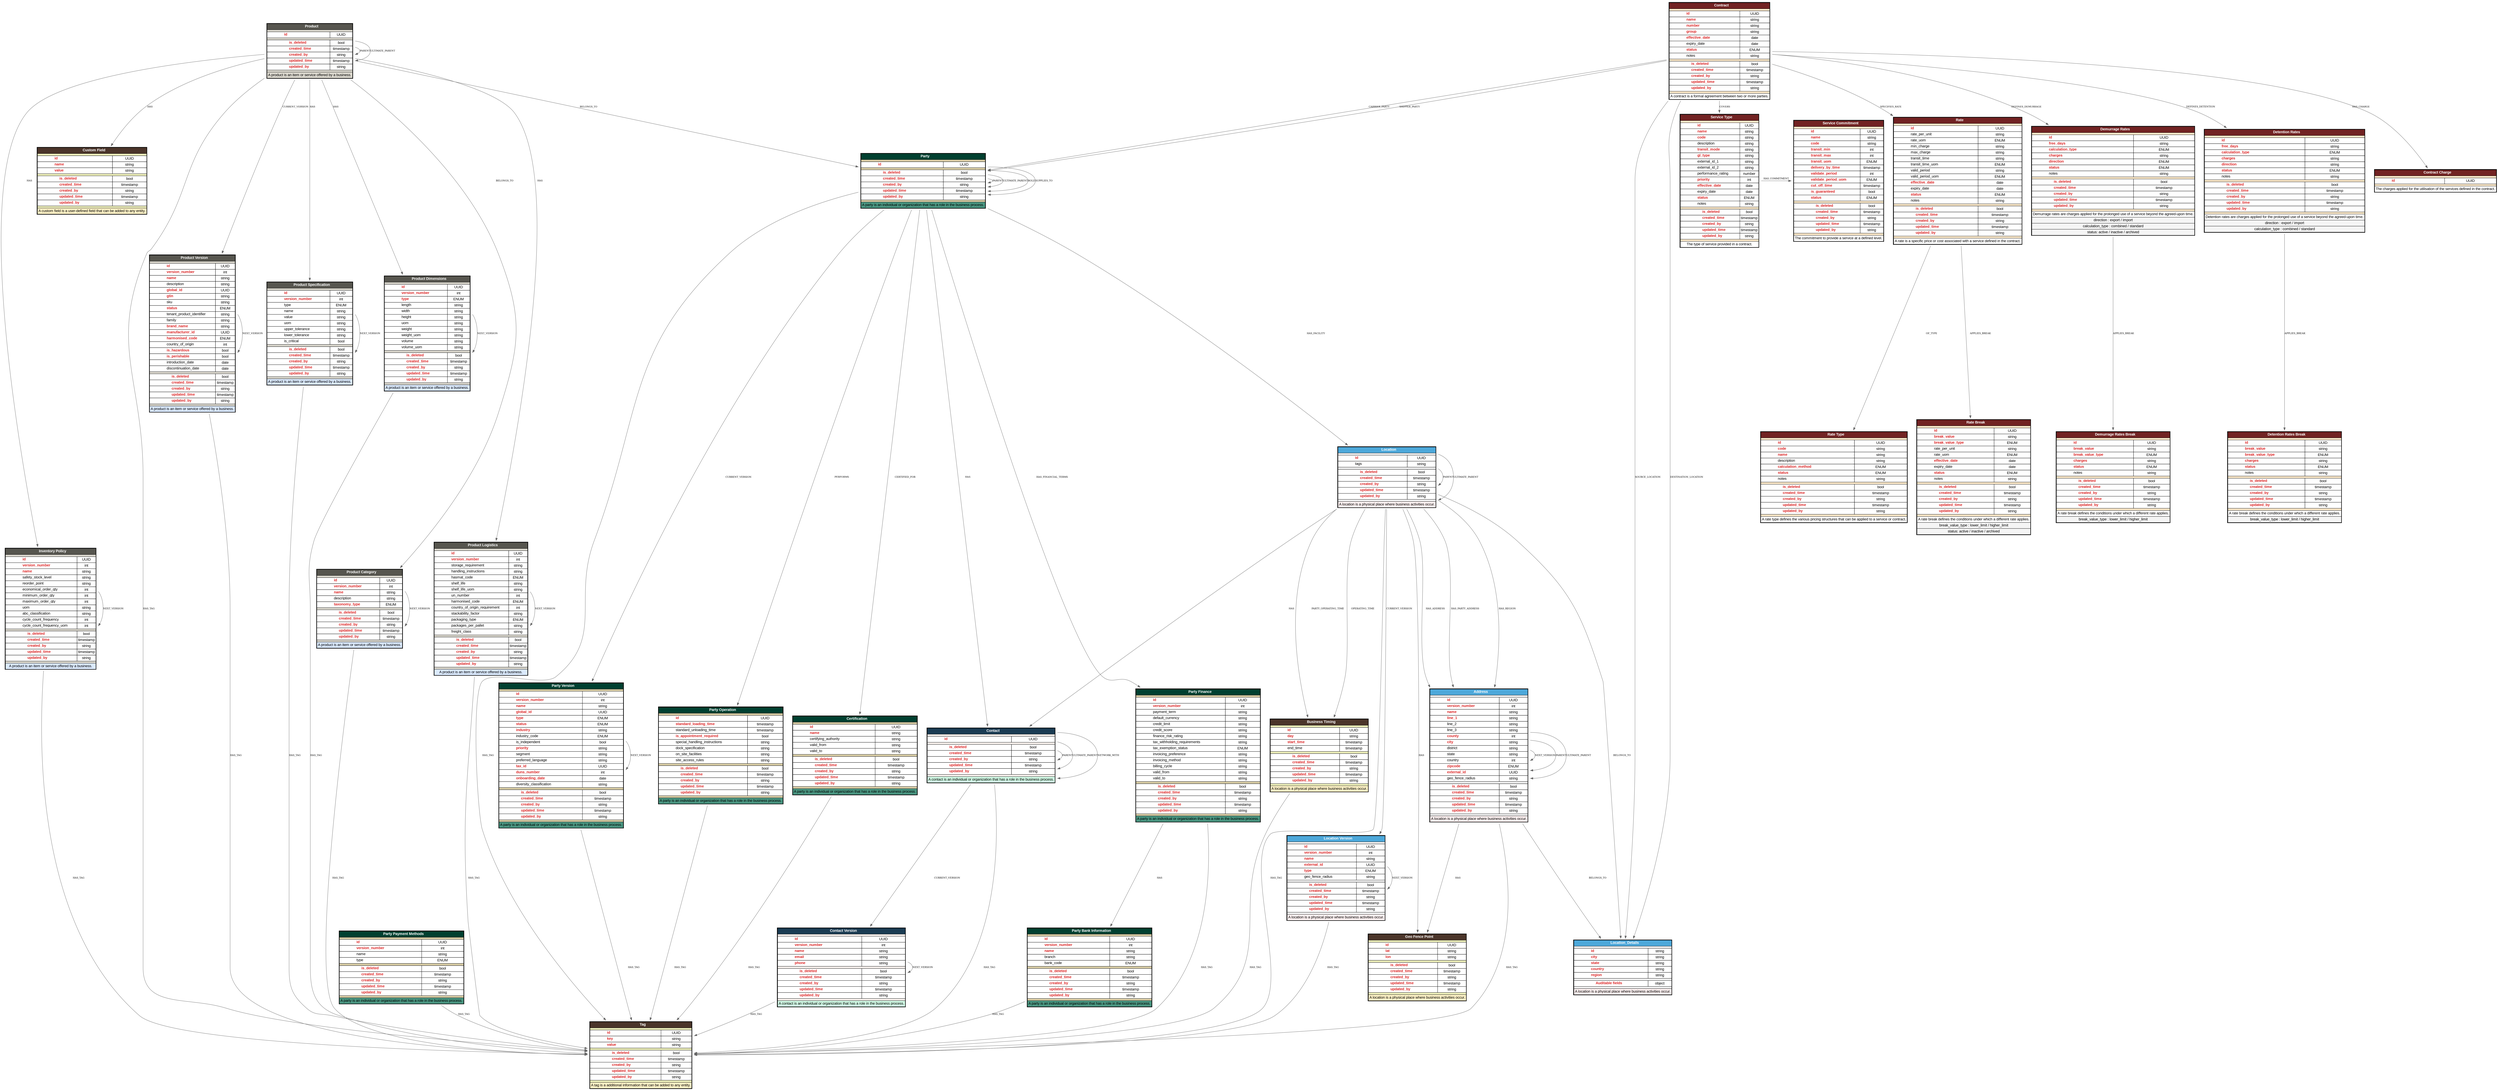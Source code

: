 // Converted Data Model Schema
// Version: 1.0
// Converted from old schema format

digraph converted_data_model_schema {
rankdir=TB;
    node [shape="none", fontname="Arial"];

// Party
party [label=<
<TABLE BORDER="2" CELLBORDER="1" CELLSPACING="0" CELLPADDING="3">
    <TR>
        <TD BGCOLOR="#004030" COLSPAN="3">
            <FONT COLOR="white"><B>Party</B></FONT>
        </TD>
    </TR>
    <TR><TD COLSPAN="3" BGCOLOR="#DCD0A8" HEIGHT="2"></TD></TR>
        <TR><TD COLSPAN="2" ALIGN="LEFT">                <FONT COLOR="#DC2626"><B>id</B></FONT>        </TD><TD><FONT COLOR="#000000">UUID</FONT></TD></TR>
        <TR><TD COLSPAN="3" BGCOLOR="#DCD0A8" HEIGHT="2"></TD></TR>
            <TR><TD COLSPAN="2" ALIGN="LEFT">                    <FONT COLOR="#DC2626"><B> is_deleted </B></FONT>            </TD><TD><FONT COLOR="#000000">bool</FONT></TD></TR>
            <TR><TD COLSPAN="2" ALIGN="LEFT">                    <FONT COLOR="#DC2626"><B> created_time </B></FONT>            </TD><TD><FONT COLOR="#000000">timestamp</FONT></TD></TR>
            <TR><TD COLSPAN="2" ALIGN="LEFT">                    <FONT COLOR="#DC2626"><B> created_by </B></FONT>            </TD><TD><FONT COLOR="#000000">string</FONT></TD></TR>
            <TR><TD COLSPAN="2" ALIGN="LEFT">                    <FONT COLOR="#DC2626"><B> updated_time </B></FONT>            </TD><TD><FONT COLOR="#000000">timestamp</FONT></TD></TR>
            <TR><TD COLSPAN="2" ALIGN="LEFT">                    <FONT COLOR="#DC2626"><B> updated_by </B></FONT>            </TD><TD><FONT COLOR="#000000">string</FONT></TD></TR>
        <TR><TD COLSPAN="3" BGCOLOR="#DCD0A8" HEIGHT="2"></TD></TR>
        <TR><TD COLSPAN="3" BGCOLOR="#4A9782">A party is an individual or organization that has a role in the business process.</TD></TR>
</TABLE>
>];
// Party Version
party_version [label=<
<TABLE BORDER="2" CELLBORDER="1" CELLSPACING="0" CELLPADDING="3">
    <TR>
        <TD BGCOLOR="#004030" COLSPAN="3">
            <FONT COLOR="white"><B>Party Version</B></FONT>
        </TD>
    </TR>
    <TR><TD COLSPAN="3" BGCOLOR="#DCD0A8" HEIGHT="2"></TD></TR>
        <TR><TD COLSPAN="2" ALIGN="LEFT">                <FONT COLOR="#DC2626"><B>id</B></FONT>        </TD><TD><FONT COLOR="#000000">UUID</FONT></TD></TR>
        <TR><TD COLSPAN="2" ALIGN="LEFT">                <FONT COLOR="#DC2626"><B>version_number</B></FONT>        </TD><TD><FONT COLOR="#000000">int</FONT></TD></TR>
        <TR><TD COLSPAN="2" ALIGN="LEFT">                <FONT COLOR="#DC2626"><B>name</B></FONT>        </TD><TD><FONT COLOR="#000000">string</FONT></TD></TR>
        <TR><TD COLSPAN="2" ALIGN="LEFT">                <FONT COLOR="#DC2626"><B>global_id</B></FONT>        </TD><TD><FONT COLOR="#000000">UUID</FONT></TD></TR>
        <TR><TD COLSPAN="2" ALIGN="LEFT">                <FONT COLOR="#DC2626"><B>type</B></FONT>        </TD><TD><FONT COLOR="#000000">ENUM</FONT></TD></TR>
        <TR><TD COLSPAN="2" ALIGN="LEFT">                <FONT COLOR="#DC2626"><B>status</B></FONT>        </TD><TD><FONT COLOR="#000000">ENUM</FONT></TD></TR>
        <TR><TD COLSPAN="2" ALIGN="LEFT">                <FONT COLOR="#DC2626"><B>industry</B></FONT>        </TD><TD><FONT COLOR="#000000">string</FONT></TD></TR>
        <TR><TD COLSPAN="2" ALIGN="LEFT">                <FONT COLOR="#000000">industry_code</FONT>        </TD><TD><FONT COLOR="#000000">ENUM</FONT></TD></TR>
        <TR><TD COLSPAN="2" ALIGN="LEFT">                <FONT COLOR="#000000">is_independent</FONT>        </TD><TD><FONT COLOR="#000000">bool</FONT></TD></TR>
        <TR><TD COLSPAN="2" ALIGN="LEFT">                <FONT COLOR="#DC2626"><B>priority</B></FONT>        </TD><TD><FONT COLOR="#000000">string</FONT></TD></TR>
        <TR><TD COLSPAN="2" ALIGN="LEFT">                <FONT COLOR="#000000">segment</FONT>        </TD><TD><FONT COLOR="#000000">string</FONT></TD></TR>
        <TR><TD COLSPAN="2" ALIGN="LEFT">                <FONT COLOR="#000000">preferred_language</FONT>        </TD><TD><FONT COLOR="#000000">string</FONT></TD></TR>
        <TR><TD COLSPAN="2" ALIGN="LEFT">                <FONT COLOR="#DC2626"><B>tax_id</B></FONT>        </TD><TD><FONT COLOR="#000000">UUID</FONT></TD></TR>
        <TR><TD COLSPAN="2" ALIGN="LEFT">                <FONT COLOR="#DC2626"><B>duns_number</B></FONT>        </TD><TD><FONT COLOR="#000000">int</FONT></TD></TR>
        <TR><TD COLSPAN="2" ALIGN="LEFT">                <FONT COLOR="#DC2626"><B>onboarding_date</B></FONT>        </TD><TD><FONT COLOR="#000000">date</FONT></TD></TR>
        <TR><TD COLSPAN="2" ALIGN="LEFT">                <FONT COLOR="#000000">diversity_classification</FONT>        </TD><TD><FONT COLOR="#000000">string</FONT></TD></TR>
        <TR><TD COLSPAN="3" BGCOLOR="#DCD0A8" HEIGHT="2"></TD></TR>
            <TR><TD COLSPAN="2" ALIGN="LEFT">                    <FONT COLOR="#DC2626"><B> is_deleted </B></FONT>            </TD><TD><FONT COLOR="#000000">bool</FONT></TD></TR>
            <TR><TD COLSPAN="2" ALIGN="LEFT">                    <FONT COLOR="#DC2626"><B> created_time </B></FONT>            </TD><TD><FONT COLOR="#000000">timestamp</FONT></TD></TR>
            <TR><TD COLSPAN="2" ALIGN="LEFT">                    <FONT COLOR="#DC2626"><B> created_by </B></FONT>            </TD><TD><FONT COLOR="#000000">string</FONT></TD></TR>
            <TR><TD COLSPAN="2" ALIGN="LEFT">                    <FONT COLOR="#DC2626"><B> updated_time </B></FONT>            </TD><TD><FONT COLOR="#000000">timestamp</FONT></TD></TR>
            <TR><TD COLSPAN="2" ALIGN="LEFT">                    <FONT COLOR="#DC2626"><B> updated_by </B></FONT>            </TD><TD><FONT COLOR="#000000">string</FONT></TD></TR>
        <TR><TD COLSPAN="3" BGCOLOR="#DCD0A8" HEIGHT="2"></TD></TR>
        <TR><TD COLSPAN="3" BGCOLOR="#4A9782">A party is an individual or organization that has a role in the business process.</TD></TR>
</TABLE>
>];
// Party Operation
party_operation [label=<
<TABLE BORDER="2" CELLBORDER="1" CELLSPACING="0" CELLPADDING="3">
    <TR>
        <TD BGCOLOR="#004030" COLSPAN="3">
            <FONT COLOR="white"><B>Party Operation</B></FONT>
        </TD>
    </TR>
    <TR><TD COLSPAN="3" BGCOLOR="#DCD0A8" HEIGHT="2"></TD></TR>
        <TR><TD COLSPAN="2" ALIGN="LEFT">                <FONT COLOR="#DC2626"><B>id</B></FONT>        </TD><TD><FONT COLOR="#000000">UUID</FONT></TD></TR>
        <TR><TD COLSPAN="2" ALIGN="LEFT">                <FONT COLOR="#DC2626"><B>standard_loading_time</B></FONT>        </TD><TD><FONT COLOR="#000000">timestamp</FONT></TD></TR>
        <TR><TD COLSPAN="2" ALIGN="LEFT">                <FONT COLOR="#000000">standard_unloading_time</FONT>        </TD><TD><FONT COLOR="#000000">timestamp</FONT></TD></TR>
        <TR><TD COLSPAN="2" ALIGN="LEFT">                <FONT COLOR="#DC2626"><B>is_appointment_required</B></FONT>        </TD><TD><FONT COLOR="#000000">bool</FONT></TD></TR>
        <TR><TD COLSPAN="2" ALIGN="LEFT">                <FONT COLOR="#000000">special_handling_instructions</FONT>        </TD><TD><FONT COLOR="#000000">string</FONT></TD></TR>
        <TR><TD COLSPAN="2" ALIGN="LEFT">                <FONT COLOR="#000000">dock_specification</FONT>        </TD><TD><FONT COLOR="#000000">string</FONT></TD></TR>
        <TR><TD COLSPAN="2" ALIGN="LEFT">                <FONT COLOR="#000000">on_site_facilities</FONT>        </TD><TD><FONT COLOR="#000000">string</FONT></TD></TR>
        <TR><TD COLSPAN="2" ALIGN="LEFT">                <FONT COLOR="#000000">site_access_rules</FONT>        </TD><TD><FONT COLOR="#000000">string</FONT></TD></TR>
        <TR><TD COLSPAN="3" BGCOLOR="#DCD0A8" HEIGHT="2"></TD></TR>
            <TR><TD COLSPAN="2" ALIGN="LEFT">                    <FONT COLOR="#DC2626"><B> is_deleted </B></FONT>            </TD><TD><FONT COLOR="#000000">bool</FONT></TD></TR>
            <TR><TD COLSPAN="2" ALIGN="LEFT">                    <FONT COLOR="#DC2626"><B> created_time </B></FONT>            </TD><TD><FONT COLOR="#000000">timestamp</FONT></TD></TR>
            <TR><TD COLSPAN="2" ALIGN="LEFT">                    <FONT COLOR="#DC2626"><B> created_by </B></FONT>            </TD><TD><FONT COLOR="#000000">string</FONT></TD></TR>
            <TR><TD COLSPAN="2" ALIGN="LEFT">                    <FONT COLOR="#DC2626"><B> updated_time </B></FONT>            </TD><TD><FONT COLOR="#000000">timestamp</FONT></TD></TR>
            <TR><TD COLSPAN="2" ALIGN="LEFT">                    <FONT COLOR="#DC2626"><B> updated_by </B></FONT>            </TD><TD><FONT COLOR="#000000">string</FONT></TD></TR>
        <TR><TD COLSPAN="3" BGCOLOR="#DCD0A8" HEIGHT="2"></TD></TR>
        <TR><TD COLSPAN="3" BGCOLOR="#4A9782">A party is an individual or organization that has a role in the business process.</TD></TR>
</TABLE>
>];
// Certification
certification [label=<
<TABLE BORDER="2" CELLBORDER="1" CELLSPACING="0" CELLPADDING="3">
    <TR>
        <TD BGCOLOR="#004030" COLSPAN="3">
            <FONT COLOR="white"><B>Certification</B></FONT>
        </TD>
    </TR>
    <TR><TD COLSPAN="3" BGCOLOR="#DCD0A8" HEIGHT="2"></TD></TR>
        <TR><TD COLSPAN="2" ALIGN="LEFT">                <FONT COLOR="#DC2626"><B>id</B></FONT>        </TD><TD><FONT COLOR="#000000">UUID</FONT></TD></TR>
        <TR><TD COLSPAN="2" ALIGN="LEFT">                <FONT COLOR="#DC2626"><B>name</B></FONT>        </TD><TD><FONT COLOR="#000000">string</FONT></TD></TR>
        <TR><TD COLSPAN="2" ALIGN="LEFT">                <FONT COLOR="#000000">certifying_authority</FONT>        </TD><TD><FONT COLOR="#000000">string</FONT></TD></TR>
        <TR><TD COLSPAN="2" ALIGN="LEFT">                <FONT COLOR="#000000">valid_from</FONT>        </TD><TD><FONT COLOR="#000000">string</FONT></TD></TR>
        <TR><TD COLSPAN="2" ALIGN="LEFT">                <FONT COLOR="#000000">valid_to</FONT>        </TD><TD><FONT COLOR="#000000">string</FONT></TD></TR>
        <TR><TD COLSPAN="3" BGCOLOR="#DCD0A8" HEIGHT="2"></TD></TR>
            <TR><TD COLSPAN="2" ALIGN="LEFT">                    <FONT COLOR="#DC2626"><B> is_deleted </B></FONT>            </TD><TD><FONT COLOR="#000000">bool</FONT></TD></TR>
            <TR><TD COLSPAN="2" ALIGN="LEFT">                    <FONT COLOR="#DC2626"><B> created_time </B></FONT>            </TD><TD><FONT COLOR="#000000">timestamp</FONT></TD></TR>
            <TR><TD COLSPAN="2" ALIGN="LEFT">                    <FONT COLOR="#DC2626"><B> created_by </B></FONT>            </TD><TD><FONT COLOR="#000000">string</FONT></TD></TR>
            <TR><TD COLSPAN="2" ALIGN="LEFT">                    <FONT COLOR="#DC2626"><B> updated_time </B></FONT>            </TD><TD><FONT COLOR="#000000">timestamp</FONT></TD></TR>
            <TR><TD COLSPAN="2" ALIGN="LEFT">                    <FONT COLOR="#DC2626"><B> updated_by </B></FONT>            </TD><TD><FONT COLOR="#000000">string</FONT></TD></TR>
        <TR><TD COLSPAN="3" BGCOLOR="#DCD0A8" HEIGHT="2"></TD></TR>
        <TR><TD COLSPAN="3" BGCOLOR="#4A9782">A party is an individual or organization that has a role in the business process.</TD></TR>
</TABLE>
>];
// Party Finance
party_finance [label=<
<TABLE BORDER="2" CELLBORDER="1" CELLSPACING="0" CELLPADDING="3">
    <TR>
        <TD BGCOLOR="#004030" COLSPAN="3">
            <FONT COLOR="white"><B>Party Finance</B></FONT>
        </TD>
    </TR>
    <TR><TD COLSPAN="3" BGCOLOR="#DCD0A8" HEIGHT="2"></TD></TR>
        <TR><TD COLSPAN="2" ALIGN="LEFT">                <FONT COLOR="#DC2626"><B>id</B></FONT>        </TD><TD><FONT COLOR="#000000">UUID</FONT></TD></TR>
        <TR><TD COLSPAN="2" ALIGN="LEFT">                <FONT COLOR="#DC2626"><B>version_number</B></FONT>        </TD><TD><FONT COLOR="#000000">int</FONT></TD></TR>
        <TR><TD COLSPAN="2" ALIGN="LEFT">                <FONT COLOR="#000000">payment_term</FONT>        </TD><TD><FONT COLOR="#000000">string</FONT></TD></TR>
        <TR><TD COLSPAN="2" ALIGN="LEFT">                <FONT COLOR="#000000">default_currency</FONT>        </TD><TD><FONT COLOR="#000000">string</FONT></TD></TR>
        <TR><TD COLSPAN="2" ALIGN="LEFT">                <FONT COLOR="#000000">credit_limit</FONT>        </TD><TD><FONT COLOR="#000000">string</FONT></TD></TR>
        <TR><TD COLSPAN="2" ALIGN="LEFT">                <FONT COLOR="#000000">credit_score</FONT>        </TD><TD><FONT COLOR="#000000">string</FONT></TD></TR>
        <TR><TD COLSPAN="2" ALIGN="LEFT">                <FONT COLOR="#000000">finance_risk_rating</FONT>        </TD><TD><FONT COLOR="#000000">string</FONT></TD></TR>
        <TR><TD COLSPAN="2" ALIGN="LEFT">                <FONT COLOR="#000000">tax_withholding_requirements</FONT>        </TD><TD><FONT COLOR="#000000">string</FONT></TD></TR>
        <TR><TD COLSPAN="2" ALIGN="LEFT">                <FONT COLOR="#000000">tax_exemption_status</FONT>        </TD><TD><FONT COLOR="#000000">ENUM</FONT></TD></TR>
        <TR><TD COLSPAN="2" ALIGN="LEFT">                <FONT COLOR="#000000">invoicing_preference</FONT>        </TD><TD><FONT COLOR="#000000">string</FONT></TD></TR>
        <TR><TD COLSPAN="2" ALIGN="LEFT">                <FONT COLOR="#000000">invoicing_method</FONT>        </TD><TD><FONT COLOR="#000000">string</FONT></TD></TR>
        <TR><TD COLSPAN="2" ALIGN="LEFT">                <FONT COLOR="#000000">billing_cycle</FONT>        </TD><TD><FONT COLOR="#000000">string</FONT></TD></TR>
        <TR><TD COLSPAN="2" ALIGN="LEFT">                <FONT COLOR="#000000">valid_from</FONT>        </TD><TD><FONT COLOR="#000000">string</FONT></TD></TR>
        <TR><TD COLSPAN="2" ALIGN="LEFT">                <FONT COLOR="#000000">valid_to</FONT>        </TD><TD><FONT COLOR="#000000">string</FONT></TD></TR>
        <TR><TD COLSPAN="3" BGCOLOR="#DCD0A8" HEIGHT="2"></TD></TR>
            <TR><TD COLSPAN="2" ALIGN="LEFT">                    <FONT COLOR="#DC2626"><B> is_deleted </B></FONT>            </TD><TD><FONT COLOR="#000000">bool</FONT></TD></TR>
            <TR><TD COLSPAN="2" ALIGN="LEFT">                    <FONT COLOR="#DC2626"><B> created_time </B></FONT>            </TD><TD><FONT COLOR="#000000">timestamp</FONT></TD></TR>
            <TR><TD COLSPAN="2" ALIGN="LEFT">                    <FONT COLOR="#DC2626"><B> created_by </B></FONT>            </TD><TD><FONT COLOR="#000000">string</FONT></TD></TR>
            <TR><TD COLSPAN="2" ALIGN="LEFT">                    <FONT COLOR="#DC2626"><B> updated_time </B></FONT>            </TD><TD><FONT COLOR="#000000">timestamp</FONT></TD></TR>
            <TR><TD COLSPAN="2" ALIGN="LEFT">                    <FONT COLOR="#DC2626"><B> updated_by </B></FONT>            </TD><TD><FONT COLOR="#000000">string</FONT></TD></TR>
        <TR><TD COLSPAN="3" BGCOLOR="#DCD0A8" HEIGHT="2"></TD></TR>
        <TR><TD COLSPAN="3" BGCOLOR="#4A9782">A party is an individual or organization that has a role in the business process.</TD></TR>
</TABLE>
>];
// Party Bank Information
party_bank_information [label=<
<TABLE BORDER="2" CELLBORDER="1" CELLSPACING="0" CELLPADDING="3">
    <TR>
        <TD BGCOLOR="#004030" COLSPAN="3">
            <FONT COLOR="white"><B>Party Bank Information</B></FONT>
        </TD>
    </TR>
    <TR><TD COLSPAN="3" BGCOLOR="#DCD0A8" HEIGHT="2"></TD></TR>
        <TR><TD COLSPAN="2" ALIGN="LEFT">                <FONT COLOR="#DC2626"><B>id</B></FONT>        </TD><TD><FONT COLOR="#000000">UUID</FONT></TD></TR>
        <TR><TD COLSPAN="2" ALIGN="LEFT">                <FONT COLOR="#DC2626"><B>version_number</B></FONT>        </TD><TD><FONT COLOR="#000000">int</FONT></TD></TR>
        <TR><TD COLSPAN="2" ALIGN="LEFT">                <FONT COLOR="#DC2626"><B>name</B></FONT>        </TD><TD><FONT COLOR="#000000">string</FONT></TD></TR>
        <TR><TD COLSPAN="2" ALIGN="LEFT">                <FONT COLOR="#000000">branch</FONT>        </TD><TD><FONT COLOR="#000000">string</FONT></TD></TR>
        <TR><TD COLSPAN="2" ALIGN="LEFT">                <FONT COLOR="#000000">bank_code</FONT>        </TD><TD><FONT COLOR="#000000">ENUM</FONT></TD></TR>
        <TR><TD COLSPAN="3" BGCOLOR="#DCD0A8" HEIGHT="2"></TD></TR>
            <TR><TD COLSPAN="2" ALIGN="LEFT">                    <FONT COLOR="#DC2626"><B> is_deleted </B></FONT>            </TD><TD><FONT COLOR="#000000">bool</FONT></TD></TR>
            <TR><TD COLSPAN="2" ALIGN="LEFT">                    <FONT COLOR="#DC2626"><B> created_time </B></FONT>            </TD><TD><FONT COLOR="#000000">timestamp</FONT></TD></TR>
            <TR><TD COLSPAN="2" ALIGN="LEFT">                    <FONT COLOR="#DC2626"><B> created_by </B></FONT>            </TD><TD><FONT COLOR="#000000">string</FONT></TD></TR>
            <TR><TD COLSPAN="2" ALIGN="LEFT">                    <FONT COLOR="#DC2626"><B> updated_time </B></FONT>            </TD><TD><FONT COLOR="#000000">timestamp</FONT></TD></TR>
            <TR><TD COLSPAN="2" ALIGN="LEFT">                    <FONT COLOR="#DC2626"><B> updated_by </B></FONT>            </TD><TD><FONT COLOR="#000000">string</FONT></TD></TR>
        <TR><TD COLSPAN="3" BGCOLOR="#DCD0A8" HEIGHT="2"></TD></TR>
        <TR><TD COLSPAN="3" BGCOLOR="#4A9782">A party is an individual or organization that has a role in the business process.</TD></TR>
</TABLE>
>];
// Party Payment Methods
party_payment_methods [label=<
<TABLE BORDER="2" CELLBORDER="1" CELLSPACING="0" CELLPADDING="3">
    <TR>
        <TD BGCOLOR="#004030" COLSPAN="3">
            <FONT COLOR="white"><B>Party Payment Methods</B></FONT>
        </TD>
    </TR>
    <TR><TD COLSPAN="3" BGCOLOR="#DCD0A8" HEIGHT="2"></TD></TR>
        <TR><TD COLSPAN="2" ALIGN="LEFT">                <FONT COLOR="#DC2626"><B>id</B></FONT>        </TD><TD><FONT COLOR="#000000">UUID</FONT></TD></TR>
        <TR><TD COLSPAN="2" ALIGN="LEFT">                <FONT COLOR="#DC2626"><B>version_number</B></FONT>        </TD><TD><FONT COLOR="#000000">int</FONT></TD></TR>
        <TR><TD COLSPAN="2" ALIGN="LEFT">                <FONT COLOR="#000000">name</FONT>        </TD><TD><FONT COLOR="#000000">string</FONT></TD></TR>
        <TR><TD COLSPAN="2" ALIGN="LEFT">                <FONT COLOR="#000000">type</FONT>        </TD><TD><FONT COLOR="#000000">ENUM</FONT></TD></TR>
        <TR><TD COLSPAN="3" BGCOLOR="#DCD0A8" HEIGHT="2"></TD></TR>
            <TR><TD COLSPAN="2" ALIGN="LEFT">                    <FONT COLOR="#DC2626"><B> is_deleted </B></FONT>            </TD><TD><FONT COLOR="#000000">bool</FONT></TD></TR>
            <TR><TD COLSPAN="2" ALIGN="LEFT">                    <FONT COLOR="#DC2626"><B> created_time </B></FONT>            </TD><TD><FONT COLOR="#000000">timestamp</FONT></TD></TR>
            <TR><TD COLSPAN="2" ALIGN="LEFT">                    <FONT COLOR="#DC2626"><B> created_by </B></FONT>            </TD><TD><FONT COLOR="#000000">string</FONT></TD></TR>
            <TR><TD COLSPAN="2" ALIGN="LEFT">                    <FONT COLOR="#DC2626"><B> updated_time </B></FONT>            </TD><TD><FONT COLOR="#000000">timestamp</FONT></TD></TR>
            <TR><TD COLSPAN="2" ALIGN="LEFT">                    <FONT COLOR="#DC2626"><B> updated_by </B></FONT>            </TD><TD><FONT COLOR="#000000">string</FONT></TD></TR>
        <TR><TD COLSPAN="3" BGCOLOR="#DCD0A8" HEIGHT="2"></TD></TR>
        <TR><TD COLSPAN="3" BGCOLOR="#4A9782">A party is an individual or organization that has a role in the business process.</TD></TR>
</TABLE>
>];
// Product
product [label=<
<TABLE BORDER="2" CELLBORDER="1" CELLSPACING="0" CELLPADDING="3">
    <TR>
        <TD BGCOLOR="#57564F" COLSPAN="3">
            <FONT COLOR="white"><B>Product</B></FONT>
        </TD>
    </TR>
    <TR><TD COLSPAN="3" BGCOLOR="#DDDAD0" HEIGHT="2"></TD></TR>
        <TR><TD COLSPAN="2" ALIGN="LEFT">                <FONT COLOR="#DC2626"><B>id</B></FONT>        </TD><TD><FONT COLOR="#000000">UUID</FONT></TD></TR>
        <TR><TD COLSPAN="3" BGCOLOR="#DDDAD0" HEIGHT="2"></TD></TR>
            <TR><TD COLSPAN="2" ALIGN="LEFT">                    <FONT COLOR="#DC2626"><B> is_deleted </B></FONT>            </TD><TD><FONT COLOR="#000000">bool</FONT></TD></TR>
            <TR><TD COLSPAN="2" ALIGN="LEFT">                    <FONT COLOR="#DC2626"><B> created_time </B></FONT>            </TD><TD><FONT COLOR="#000000">timestamp</FONT></TD></TR>
            <TR><TD COLSPAN="2" ALIGN="LEFT">                    <FONT COLOR="#DC2626"><B> created_by </B></FONT>            </TD><TD><FONT COLOR="#000000">string</FONT></TD></TR>
            <TR><TD COLSPAN="2" ALIGN="LEFT">                    <FONT COLOR="#DC2626"><B> updated_time </B></FONT>            </TD><TD><FONT COLOR="#000000">timestamp</FONT></TD></TR>
            <TR><TD COLSPAN="2" ALIGN="LEFT">                    <FONT COLOR="#DC2626"><B> updated_by </B></FONT>            </TD><TD><FONT COLOR="#000000">string</FONT></TD></TR>
        <TR><TD COLSPAN="3" BGCOLOR="#DDDAD0" HEIGHT="2"></TD></TR>
        <TR><TD COLSPAN="3" BGCOLOR="#DDDAD0">A product is an item or service offered by a business.</TD></TR>
</TABLE>
>];
// Product Version
product_version [label=<
<TABLE BORDER="2" CELLBORDER="1" CELLSPACING="0" CELLPADDING="3">
    <TR>
        <TD BGCOLOR="#57564F" COLSPAN="3">
            <FONT COLOR="white"><B>Product Version</B></FONT>
        </TD>
    </TR>
    <TR><TD COLSPAN="3" BGCOLOR="#DDDAD0" HEIGHT="2"></TD></TR>
        <TR><TD COLSPAN="2" ALIGN="LEFT">                <FONT COLOR="#DC2626"><B>id</B></FONT>        </TD><TD><FONT COLOR="#000000">UUID</FONT></TD></TR>
        <TR><TD COLSPAN="2" ALIGN="LEFT">                <FONT COLOR="#DC2626"><B>version_number</B></FONT>        </TD><TD><FONT COLOR="#000000">int</FONT></TD></TR>
        <TR><TD COLSPAN="2" ALIGN="LEFT">                <FONT COLOR="#DC2626"><B>name</B></FONT>        </TD><TD><FONT COLOR="#000000">string</FONT></TD></TR>
        <TR><TD COLSPAN="2" ALIGN="LEFT">                <FONT COLOR="#000000">description</FONT>        </TD><TD><FONT COLOR="#000000">string</FONT></TD></TR>
        <TR><TD COLSPAN="2" ALIGN="LEFT">                <FONT COLOR="#DC2626"><B>global_id</B></FONT>        </TD><TD><FONT COLOR="#000000">UUID</FONT></TD></TR>
        <TR><TD COLSPAN="2" ALIGN="LEFT">                <FONT COLOR="#DC2626"><B>gtin</B></FONT>        </TD><TD><FONT COLOR="#000000">string</FONT></TD></TR>
        <TR><TD COLSPAN="2" ALIGN="LEFT">                <FONT COLOR="#000000">sku</FONT>        </TD><TD><FONT COLOR="#000000">string</FONT></TD></TR>
        <TR><TD COLSPAN="2" ALIGN="LEFT">                <FONT COLOR="#DC2626"><B>status</B></FONT>        </TD><TD><FONT COLOR="#000000">ENUM</FONT></TD></TR>
        <TR><TD COLSPAN="2" ALIGN="LEFT">                <FONT COLOR="#000000">tenant_product_identifier</FONT>        </TD><TD><FONT COLOR="#000000">string</FONT></TD></TR>
        <TR><TD COLSPAN="2" ALIGN="LEFT">                <FONT COLOR="#000000">family</FONT>        </TD><TD><FONT COLOR="#000000">string</FONT></TD></TR>
        <TR><TD COLSPAN="2" ALIGN="LEFT">                <FONT COLOR="#DC2626"><B>brand_name</B></FONT>        </TD><TD><FONT COLOR="#000000">string</FONT></TD></TR>
        <TR><TD COLSPAN="2" ALIGN="LEFT">                <FONT COLOR="#DC2626"><B>manufacturer_id</B></FONT>        </TD><TD><FONT COLOR="#000000">UUID</FONT></TD></TR>
        <TR><TD COLSPAN="2" ALIGN="LEFT">                <FONT COLOR="#DC2626"><B>harmonised_code</B></FONT>        </TD><TD><FONT COLOR="#000000">ENUM</FONT></TD></TR>
        <TR><TD COLSPAN="2" ALIGN="LEFT">                <FONT COLOR="#000000">country_of_origin</FONT>        </TD><TD><FONT COLOR="#000000">int</FONT></TD></TR>
        <TR><TD COLSPAN="2" ALIGN="LEFT">                <FONT COLOR="#DC2626"><B>is_hazardous</B></FONT>        </TD><TD><FONT COLOR="#000000">bool</FONT></TD></TR>
        <TR><TD COLSPAN="2" ALIGN="LEFT">                <FONT COLOR="#DC2626"><B>is_perishable</B></FONT>        </TD><TD><FONT COLOR="#000000">bool</FONT></TD></TR>
        <TR><TD COLSPAN="2" ALIGN="LEFT">                <FONT COLOR="#000000">introduction_date</FONT>        </TD><TD><FONT COLOR="#000000">date</FONT></TD></TR>
        <TR><TD COLSPAN="2" ALIGN="LEFT">                <FONT COLOR="#000000">discontinuation_date</FONT>        </TD><TD><FONT COLOR="#000000">date</FONT></TD></TR>
        <TR><TD COLSPAN="3" BGCOLOR="#DDDAD0" HEIGHT="2"></TD></TR>
            <TR><TD COLSPAN="2" ALIGN="LEFT">                    <FONT COLOR="#DC2626"><B> is_deleted </B></FONT>            </TD><TD><FONT COLOR="#000000">bool</FONT></TD></TR>
            <TR><TD COLSPAN="2" ALIGN="LEFT">                    <FONT COLOR="#DC2626"><B> created_time </B></FONT>            </TD><TD><FONT COLOR="#000000">timestamp</FONT></TD></TR>
            <TR><TD COLSPAN="2" ALIGN="LEFT">                    <FONT COLOR="#DC2626"><B> created_by </B></FONT>            </TD><TD><FONT COLOR="#000000">string</FONT></TD></TR>
            <TR><TD COLSPAN="2" ALIGN="LEFT">                    <FONT COLOR="#DC2626"><B> updated_time </B></FONT>            </TD><TD><FONT COLOR="#000000">timestamp</FONT></TD></TR>
            <TR><TD COLSPAN="2" ALIGN="LEFT">                    <FONT COLOR="#DC2626"><B> updated_by </B></FONT>            </TD><TD><FONT COLOR="#000000">string</FONT></TD></TR>
        <TR><TD COLSPAN="3" BGCOLOR="#DDDAD0" HEIGHT="2"></TD></TR>
        <TR><TD COLSPAN="3" BGCOLOR="#DBEAFE">A product is an item or service offered by a business.</TD></TR>
</TABLE>
>];
// Product Specification
product_specification [label=<
<TABLE BORDER="2" CELLBORDER="1" CELLSPACING="0" CELLPADDING="3">
    <TR>
        <TD BGCOLOR="#57564F" COLSPAN="3">
            <FONT COLOR="white"><B>Product Specification</B></FONT>
        </TD>
    </TR>
    <TR><TD COLSPAN="3" BGCOLOR="#DDDAD0" HEIGHT="2"></TD></TR>
        <TR><TD COLSPAN="2" ALIGN="LEFT">                <FONT COLOR="#DC2626"><B>id</B></FONT>        </TD><TD><FONT COLOR="#000000">UUID</FONT></TD></TR>
        <TR><TD COLSPAN="2" ALIGN="LEFT">                <FONT COLOR="#DC2626"><B>version_number</B></FONT>        </TD><TD><FONT COLOR="#000000">int</FONT></TD></TR>
        <TR><TD COLSPAN="2" ALIGN="LEFT">                <FONT COLOR="#000000">type</FONT>        </TD><TD><FONT COLOR="#000000">ENUM</FONT></TD></TR>
        <TR><TD COLSPAN="2" ALIGN="LEFT">                <FONT COLOR="#000000">name</FONT>        </TD><TD><FONT COLOR="#000000">string</FONT></TD></TR>
        <TR><TD COLSPAN="2" ALIGN="LEFT">                <FONT COLOR="#000000">value</FONT>        </TD><TD><FONT COLOR="#000000">string</FONT></TD></TR>
        <TR><TD COLSPAN="2" ALIGN="LEFT">                <FONT COLOR="#000000">uom</FONT>        </TD><TD><FONT COLOR="#000000">string</FONT></TD></TR>
        <TR><TD COLSPAN="2" ALIGN="LEFT">                <FONT COLOR="#000000">upper_tolerance</FONT>        </TD><TD><FONT COLOR="#000000">string</FONT></TD></TR>
        <TR><TD COLSPAN="2" ALIGN="LEFT">                <FONT COLOR="#000000">lower_tolerance</FONT>        </TD><TD><FONT COLOR="#000000">string</FONT></TD></TR>
        <TR><TD COLSPAN="2" ALIGN="LEFT">                <FONT COLOR="#000000">is_critical</FONT>        </TD><TD><FONT COLOR="#000000">bool</FONT></TD></TR>
        <TR><TD COLSPAN="3" BGCOLOR="#DDDAD0" HEIGHT="2"></TD></TR>
            <TR><TD COLSPAN="2" ALIGN="LEFT">                    <FONT COLOR="#DC2626"><B> is_deleted </B></FONT>            </TD><TD><FONT COLOR="#000000">bool</FONT></TD></TR>
            <TR><TD COLSPAN="2" ALIGN="LEFT">                    <FONT COLOR="#DC2626"><B> created_time </B></FONT>            </TD><TD><FONT COLOR="#000000">timestamp</FONT></TD></TR>
            <TR><TD COLSPAN="2" ALIGN="LEFT">                    <FONT COLOR="#DC2626"><B> created_by </B></FONT>            </TD><TD><FONT COLOR="#000000">string</FONT></TD></TR>
            <TR><TD COLSPAN="2" ALIGN="LEFT">                    <FONT COLOR="#DC2626"><B> updated_time </B></FONT>            </TD><TD><FONT COLOR="#000000">timestamp</FONT></TD></TR>
            <TR><TD COLSPAN="2" ALIGN="LEFT">                    <FONT COLOR="#DC2626"><B> updated_by </B></FONT>            </TD><TD><FONT COLOR="#000000">string</FONT></TD></TR>
        <TR><TD COLSPAN="3" BGCOLOR="#DDDAD0" HEIGHT="2"></TD></TR>
        <TR><TD COLSPAN="3" BGCOLOR="#DBEAFE">A product is an item or service offered by a business.</TD></TR>
</TABLE>
>];
// Product Dimensions
product_dimensions [label=<
<TABLE BORDER="2" CELLBORDER="1" CELLSPACING="0" CELLPADDING="3">
    <TR>
        <TD BGCOLOR="#57564F" COLSPAN="3">
            <FONT COLOR="white"><B>Product Dimensions</B></FONT>
        </TD>
    </TR>
    <TR><TD COLSPAN="3" BGCOLOR="#DDDAD0" HEIGHT="2"></TD></TR>
        <TR><TD COLSPAN="2" ALIGN="LEFT">                <FONT COLOR="#DC2626"><B>id</B></FONT>        </TD><TD><FONT COLOR="#000000">UUID</FONT></TD></TR>
        <TR><TD COLSPAN="2" ALIGN="LEFT">                <FONT COLOR="#DC2626"><B>version_number</B></FONT>        </TD><TD><FONT COLOR="#000000">int</FONT></TD></TR>
        <TR><TD COLSPAN="2" ALIGN="LEFT">                <FONT COLOR="#DC2626"><B>type</B></FONT>        </TD><TD><FONT COLOR="#000000">ENUM</FONT></TD></TR>
        <TR><TD COLSPAN="2" ALIGN="LEFT">                <FONT COLOR="#000000">length</FONT>        </TD><TD><FONT COLOR="#000000">string</FONT></TD></TR>
        <TR><TD COLSPAN="2" ALIGN="LEFT">                <FONT COLOR="#000000">width</FONT>        </TD><TD><FONT COLOR="#000000">string</FONT></TD></TR>
        <TR><TD COLSPAN="2" ALIGN="LEFT">                <FONT COLOR="#000000">height</FONT>        </TD><TD><FONT COLOR="#000000">string</FONT></TD></TR>
        <TR><TD COLSPAN="2" ALIGN="LEFT">                <FONT COLOR="#000000">uom</FONT>        </TD><TD><FONT COLOR="#000000">string</FONT></TD></TR>
        <TR><TD COLSPAN="2" ALIGN="LEFT">                <FONT COLOR="#000000">weight</FONT>        </TD><TD><FONT COLOR="#000000">string</FONT></TD></TR>
        <TR><TD COLSPAN="2" ALIGN="LEFT">                <FONT COLOR="#000000">weight_uom</FONT>        </TD><TD><FONT COLOR="#000000">string</FONT></TD></TR>
        <TR><TD COLSPAN="2" ALIGN="LEFT">                <FONT COLOR="#000000">volume</FONT>        </TD><TD><FONT COLOR="#000000">string</FONT></TD></TR>
        <TR><TD COLSPAN="2" ALIGN="LEFT">                <FONT COLOR="#000000">volume_uom</FONT>        </TD><TD><FONT COLOR="#000000">string</FONT></TD></TR>
        <TR><TD COLSPAN="3" BGCOLOR="#DDDAD0" HEIGHT="2"></TD></TR>
            <TR><TD COLSPAN="2" ALIGN="LEFT">                    <FONT COLOR="#DC2626"><B> is_deleted </B></FONT>            </TD><TD><FONT COLOR="#000000">bool</FONT></TD></TR>
            <TR><TD COLSPAN="2" ALIGN="LEFT">                    <FONT COLOR="#DC2626"><B> created_time </B></FONT>            </TD><TD><FONT COLOR="#000000">timestamp</FONT></TD></TR>
            <TR><TD COLSPAN="2" ALIGN="LEFT">                    <FONT COLOR="#DC2626"><B> created_by </B></FONT>            </TD><TD><FONT COLOR="#000000">string</FONT></TD></TR>
            <TR><TD COLSPAN="2" ALIGN="LEFT">                    <FONT COLOR="#DC2626"><B> updated_time </B></FONT>            </TD><TD><FONT COLOR="#000000">timestamp</FONT></TD></TR>
            <TR><TD COLSPAN="2" ALIGN="LEFT">                    <FONT COLOR="#DC2626"><B> updated_by </B></FONT>            </TD><TD><FONT COLOR="#000000">string</FONT></TD></TR>
        <TR><TD COLSPAN="3" BGCOLOR="#DDDAD0" HEIGHT="2"></TD></TR>
        <TR><TD COLSPAN="3" BGCOLOR="#DBEAFE">A product is an item or service offered by a business.</TD></TR>
</TABLE>
>];
// Product Category
product_category [label=<
<TABLE BORDER="2" CELLBORDER="1" CELLSPACING="0" CELLPADDING="3">
    <TR>
        <TD BGCOLOR="#57564F" COLSPAN="3">
            <FONT COLOR="white"><B>Product Category</B></FONT>
        </TD>
    </TR>
    <TR><TD COLSPAN="3" BGCOLOR="#DDDAD0" HEIGHT="2"></TD></TR>
        <TR><TD COLSPAN="2" ALIGN="LEFT">                <FONT COLOR="#DC2626"><B>id</B></FONT>        </TD><TD><FONT COLOR="#000000">UUID</FONT></TD></TR>
        <TR><TD COLSPAN="2" ALIGN="LEFT">                <FONT COLOR="#DC2626"><B>version_number</B></FONT>        </TD><TD><FONT COLOR="#000000">int</FONT></TD></TR>
        <TR><TD COLSPAN="2" ALIGN="LEFT">                <FONT COLOR="#DC2626"><B>name</B></FONT>        </TD><TD><FONT COLOR="#000000">string</FONT></TD></TR>
        <TR><TD COLSPAN="2" ALIGN="LEFT">                <FONT COLOR="#000000">description</FONT>        </TD><TD><FONT COLOR="#000000">string</FONT></TD></TR>
        <TR><TD COLSPAN="2" ALIGN="LEFT">                <FONT COLOR="#DC2626"><B>taxonomy_type</B></FONT>        </TD><TD><FONT COLOR="#000000">ENUM</FONT></TD></TR>
        <TR><TD COLSPAN="3" BGCOLOR="#DDDAD0" HEIGHT="2"></TD></TR>
            <TR><TD COLSPAN="2" ALIGN="LEFT">                    <FONT COLOR="#DC2626"><B> is_deleted </B></FONT>            </TD><TD><FONT COLOR="#000000">bool</FONT></TD></TR>
            <TR><TD COLSPAN="2" ALIGN="LEFT">                    <FONT COLOR="#DC2626"><B> created_time </B></FONT>            </TD><TD><FONT COLOR="#000000">timestamp</FONT></TD></TR>
            <TR><TD COLSPAN="2" ALIGN="LEFT">                    <FONT COLOR="#DC2626"><B> created_by </B></FONT>            </TD><TD><FONT COLOR="#000000">string</FONT></TD></TR>
            <TR><TD COLSPAN="2" ALIGN="LEFT">                    <FONT COLOR="#DC2626"><B> updated_time </B></FONT>            </TD><TD><FONT COLOR="#000000">timestamp</FONT></TD></TR>
            <TR><TD COLSPAN="2" ALIGN="LEFT">                    <FONT COLOR="#DC2626"><B> updated_by </B></FONT>            </TD><TD><FONT COLOR="#000000">string</FONT></TD></TR>
        <TR><TD COLSPAN="3" BGCOLOR="#DDDAD0" HEIGHT="2"></TD></TR>
        <TR><TD COLSPAN="3" BGCOLOR="#DBEAFE">A product is an item or service offered by a business.</TD></TR>
</TABLE>
>];
// Product Logistics
product_logistics [label=<
<TABLE BORDER="2" CELLBORDER="1" CELLSPACING="0" CELLPADDING="3">
    <TR>
        <TD BGCOLOR="#57564F" COLSPAN="3">
            <FONT COLOR="white"><B>Product Logistics</B></FONT>
        </TD>
    </TR>
    <TR><TD COLSPAN="3" BGCOLOR="#DDDAD0" HEIGHT="2"></TD></TR>
        <TR><TD COLSPAN="2" ALIGN="LEFT">                <FONT COLOR="#DC2626"><B>id</B></FONT>        </TD><TD><FONT COLOR="#000000">UUID</FONT></TD></TR>
        <TR><TD COLSPAN="2" ALIGN="LEFT">                <FONT COLOR="#DC2626"><B>version_number</B></FONT>        </TD><TD><FONT COLOR="#000000">int</FONT></TD></TR>
        <TR><TD COLSPAN="2" ALIGN="LEFT">                <FONT COLOR="#000000">storage_requirement</FONT>        </TD><TD><FONT COLOR="#000000">string</FONT></TD></TR>
        <TR><TD COLSPAN="2" ALIGN="LEFT">                <FONT COLOR="#000000">handling_instructions</FONT>        </TD><TD><FONT COLOR="#000000">string</FONT></TD></TR>
        <TR><TD COLSPAN="2" ALIGN="LEFT">                <FONT COLOR="#000000">hasmat_code</FONT>        </TD><TD><FONT COLOR="#000000">ENUM</FONT></TD></TR>
        <TR><TD COLSPAN="2" ALIGN="LEFT">                <FONT COLOR="#000000">shelf_life</FONT>        </TD><TD><FONT COLOR="#000000">string</FONT></TD></TR>
        <TR><TD COLSPAN="2" ALIGN="LEFT">                <FONT COLOR="#000000">shelf_life_uom</FONT>        </TD><TD><FONT COLOR="#000000">string</FONT></TD></TR>
        <TR><TD COLSPAN="2" ALIGN="LEFT">                <FONT COLOR="#000000">un_number</FONT>        </TD><TD><FONT COLOR="#000000">int</FONT></TD></TR>
        <TR><TD COLSPAN="2" ALIGN="LEFT">                <FONT COLOR="#000000">harmonised_code</FONT>        </TD><TD><FONT COLOR="#000000">ENUM</FONT></TD></TR>
        <TR><TD COLSPAN="2" ALIGN="LEFT">                <FONT COLOR="#000000">country_of_origin_requirement</FONT>        </TD><TD><FONT COLOR="#000000">int</FONT></TD></TR>
        <TR><TD COLSPAN="2" ALIGN="LEFT">                <FONT COLOR="#000000">stackability_factor</FONT>        </TD><TD><FONT COLOR="#000000">string</FONT></TD></TR>
        <TR><TD COLSPAN="2" ALIGN="LEFT">                <FONT COLOR="#000000">packaging_type</FONT>        </TD><TD><FONT COLOR="#000000">ENUM</FONT></TD></TR>
        <TR><TD COLSPAN="2" ALIGN="LEFT">                <FONT COLOR="#000000">packages_per_pallet</FONT>        </TD><TD><FONT COLOR="#000000">string</FONT></TD></TR>
        <TR><TD COLSPAN="2" ALIGN="LEFT">                <FONT COLOR="#000000">freight_class</FONT>        </TD><TD><FONT COLOR="#000000">string</FONT></TD></TR>
        <TR><TD COLSPAN="3" BGCOLOR="#DDDAD0" HEIGHT="2"></TD></TR>
            <TR><TD COLSPAN="2" ALIGN="LEFT">                    <FONT COLOR="#DC2626"><B> is_deleted </B></FONT>            </TD><TD><FONT COLOR="#000000">bool</FONT></TD></TR>
            <TR><TD COLSPAN="2" ALIGN="LEFT">                    <FONT COLOR="#DC2626"><B> created_time </B></FONT>            </TD><TD><FONT COLOR="#000000">timestamp</FONT></TD></TR>
            <TR><TD COLSPAN="2" ALIGN="LEFT">                    <FONT COLOR="#DC2626"><B> created_by </B></FONT>            </TD><TD><FONT COLOR="#000000">string</FONT></TD></TR>
            <TR><TD COLSPAN="2" ALIGN="LEFT">                    <FONT COLOR="#DC2626"><B> updated_time </B></FONT>            </TD><TD><FONT COLOR="#000000">timestamp</FONT></TD></TR>
            <TR><TD COLSPAN="2" ALIGN="LEFT">                    <FONT COLOR="#DC2626"><B> updated_by </B></FONT>            </TD><TD><FONT COLOR="#000000">string</FONT></TD></TR>
        <TR><TD COLSPAN="3" BGCOLOR="#DDDAD0" HEIGHT="2"></TD></TR>
        <TR><TD COLSPAN="3" BGCOLOR="#DBEAFE">A product is an item or service offered by a business.</TD></TR>
</TABLE>
>];
// Inventory Policy
inventory_policy [label=<
<TABLE BORDER="2" CELLBORDER="1" CELLSPACING="0" CELLPADDING="3">
    <TR>
        <TD BGCOLOR="#57564F" COLSPAN="3">
            <FONT COLOR="white"><B>Inventory Policy</B></FONT>
        </TD>
    </TR>
    <TR><TD COLSPAN="3" BGCOLOR="#DDDAD0" HEIGHT="2"></TD></TR>
        <TR><TD COLSPAN="2" ALIGN="LEFT">                <FONT COLOR="#DC2626"><B>id</B></FONT>        </TD><TD><FONT COLOR="#000000">UUID</FONT></TD></TR>
        <TR><TD COLSPAN="2" ALIGN="LEFT">                <FONT COLOR="#DC2626"><B>version_number</B></FONT>        </TD><TD><FONT COLOR="#000000">int</FONT></TD></TR>
        <TR><TD COLSPAN="2" ALIGN="LEFT">                <FONT COLOR="#DC2626"><B>name</B></FONT>        </TD><TD><FONT COLOR="#000000">string</FONT></TD></TR>
        <TR><TD COLSPAN="2" ALIGN="LEFT">                <FONT COLOR="#000000">safety_stock_level</FONT>        </TD><TD><FONT COLOR="#000000">string</FONT></TD></TR>
        <TR><TD COLSPAN="2" ALIGN="LEFT">                <FONT COLOR="#000000">reorder_point</FONT>        </TD><TD><FONT COLOR="#000000">string</FONT></TD></TR>
        <TR><TD COLSPAN="2" ALIGN="LEFT">                <FONT COLOR="#000000">economical_order_qty</FONT>        </TD><TD><FONT COLOR="#000000">int</FONT></TD></TR>
        <TR><TD COLSPAN="2" ALIGN="LEFT">                <FONT COLOR="#000000">minimum_order_qty</FONT>        </TD><TD><FONT COLOR="#000000">int</FONT></TD></TR>
        <TR><TD COLSPAN="2" ALIGN="LEFT">                <FONT COLOR="#000000">maximum_order_qty</FONT>        </TD><TD><FONT COLOR="#000000">int</FONT></TD></TR>
        <TR><TD COLSPAN="2" ALIGN="LEFT">                <FONT COLOR="#000000">uom</FONT>        </TD><TD><FONT COLOR="#000000">string</FONT></TD></TR>
        <TR><TD COLSPAN="2" ALIGN="LEFT">                <FONT COLOR="#000000">abc_classification</FONT>        </TD><TD><FONT COLOR="#000000">string</FONT></TD></TR>
        <TR><TD COLSPAN="2" ALIGN="LEFT">                <FONT COLOR="#000000">cycle_count_frequency</FONT>        </TD><TD><FONT COLOR="#000000">int</FONT></TD></TR>
        <TR><TD COLSPAN="2" ALIGN="LEFT">                <FONT COLOR="#000000">cycle_count_frequency_uom</FONT>        </TD><TD><FONT COLOR="#000000">int</FONT></TD></TR>
        <TR><TD COLSPAN="3" BGCOLOR="#DDDAD0" HEIGHT="2"></TD></TR>
            <TR><TD COLSPAN="2" ALIGN="LEFT">                    <FONT COLOR="#DC2626"><B> is_deleted </B></FONT>            </TD><TD><FONT COLOR="#000000">bool</FONT></TD></TR>
            <TR><TD COLSPAN="2" ALIGN="LEFT">                    <FONT COLOR="#DC2626"><B> created_time </B></FONT>            </TD><TD><FONT COLOR="#000000">timestamp</FONT></TD></TR>
            <TR><TD COLSPAN="2" ALIGN="LEFT">                    <FONT COLOR="#DC2626"><B> created_by </B></FONT>            </TD><TD><FONT COLOR="#000000">string</FONT></TD></TR>
            <TR><TD COLSPAN="2" ALIGN="LEFT">                    <FONT COLOR="#DC2626"><B> updated_time </B></FONT>            </TD><TD><FONT COLOR="#000000">timestamp</FONT></TD></TR>
            <TR><TD COLSPAN="2" ALIGN="LEFT">                    <FONT COLOR="#DC2626"><B> updated_by </B></FONT>            </TD><TD><FONT COLOR="#000000">string</FONT></TD></TR>
        <TR><TD COLSPAN="3" BGCOLOR="#DDDAD0" HEIGHT="2"></TD></TR>
        <TR><TD COLSPAN="3" BGCOLOR="#DBEAFE">A product is an item or service offered by a business.</TD></TR>
</TABLE>
>];
// Location
location [label=<
<TABLE BORDER="2" CELLBORDER="1" CELLSPACING="0" CELLPADDING="3">
    <TR>
        <TD BGCOLOR="#4DA8DA" COLSPAN="3">
            <FONT COLOR="white"><B>Location</B></FONT>
        </TD>
    </TR>
    <TR><TD COLSPAN="3" BGCOLOR="#F5F5F5" HEIGHT="2"></TD></TR>
        <TR><TD COLSPAN="2" ALIGN="LEFT">                <FONT COLOR="#DC2626"><B>id</B></FONT>        </TD><TD><FONT COLOR="#000000">UUID</FONT></TD></TR>
        <TR><TD COLSPAN="2" ALIGN="LEFT">                <FONT COLOR="#000000">tags</FONT>        </TD><TD><FONT COLOR="#000000">string</FONT></TD></TR>
        <TR><TD COLSPAN="3" BGCOLOR="#F5F5F5" HEIGHT="2"></TD></TR>
            <TR><TD COLSPAN="2" ALIGN="LEFT">                    <FONT COLOR="#DC2626"><B> is_deleted </B></FONT>            </TD><TD><FONT COLOR="#000000">bool</FONT></TD></TR>
            <TR><TD COLSPAN="2" ALIGN="LEFT">                    <FONT COLOR="#DC2626"><B> created_time </B></FONT>            </TD><TD><FONT COLOR="#000000">timestamp</FONT></TD></TR>
            <TR><TD COLSPAN="2" ALIGN="LEFT">                    <FONT COLOR="#DC2626"><B> created_by </B></FONT>            </TD><TD><FONT COLOR="#000000">string</FONT></TD></TR>
            <TR><TD COLSPAN="2" ALIGN="LEFT">                    <FONT COLOR="#DC2626"><B> updated_time </B></FONT>            </TD><TD><FONT COLOR="#000000">timestamp</FONT></TD></TR>
            <TR><TD COLSPAN="2" ALIGN="LEFT">                    <FONT COLOR="#DC2626"><B> updated_by </B></FONT>            </TD><TD><FONT COLOR="#000000">string</FONT></TD></TR>
        <TR><TD COLSPAN="3" BGCOLOR="#F5F5F5" HEIGHT="2"></TD></TR>
        <TR><TD COLSPAN="3" BGCOLOR="#FEF2F2">A location is a physical place where business activities occur.</TD></TR>
</TABLE>
>];
// Location Version
location_version [label=<
<TABLE BORDER="2" CELLBORDER="1" CELLSPACING="0" CELLPADDING="3">
    <TR>
        <TD BGCOLOR="#4DA8DA" COLSPAN="3">
            <FONT COLOR="white"><B>Location Version</B></FONT>
        </TD>
    </TR>
    <TR><TD COLSPAN="3" BGCOLOR="#F5F5F5" HEIGHT="2"></TD></TR>
        <TR><TD COLSPAN="2" ALIGN="LEFT">                <FONT COLOR="#DC2626"><B>id</B></FONT>        </TD><TD><FONT COLOR="#000000">UUID</FONT></TD></TR>
        <TR><TD COLSPAN="2" ALIGN="LEFT">                <FONT COLOR="#DC2626"><B>version_number</B></FONT>        </TD><TD><FONT COLOR="#000000">int</FONT></TD></TR>
        <TR><TD COLSPAN="2" ALIGN="LEFT">                <FONT COLOR="#DC2626"><B>name</B></FONT>        </TD><TD><FONT COLOR="#000000">string</FONT></TD></TR>
        <TR><TD COLSPAN="2" ALIGN="LEFT">                <FONT COLOR="#DC2626"><B>external_id</B></FONT>        </TD><TD><FONT COLOR="#000000">UUID</FONT></TD></TR>
        <TR><TD COLSPAN="2" ALIGN="LEFT">                <FONT COLOR="#DC2626"><B>type</B></FONT>        </TD><TD><FONT COLOR="#000000">ENUM</FONT></TD></TR>
        <TR><TD COLSPAN="2" ALIGN="LEFT">                <FONT COLOR="#000000">geo_fence_radius</FONT>        </TD><TD><FONT COLOR="#000000">string</FONT></TD></TR>
        <TR><TD COLSPAN="3" BGCOLOR="#F5F5F5" HEIGHT="2"></TD></TR>
            <TR><TD COLSPAN="2" ALIGN="LEFT">                    <FONT COLOR="#DC2626"><B> is_deleted </B></FONT>            </TD><TD><FONT COLOR="#000000">bool</FONT></TD></TR>
            <TR><TD COLSPAN="2" ALIGN="LEFT">                    <FONT COLOR="#DC2626"><B> created_time </B></FONT>            </TD><TD><FONT COLOR="#000000">timestamp</FONT></TD></TR>
            <TR><TD COLSPAN="2" ALIGN="LEFT">                    <FONT COLOR="#DC2626"><B> created_by </B></FONT>            </TD><TD><FONT COLOR="#000000">string</FONT></TD></TR>
            <TR><TD COLSPAN="2" ALIGN="LEFT">                    <FONT COLOR="#DC2626"><B> updated_time </B></FONT>            </TD><TD><FONT COLOR="#000000">timestamp</FONT></TD></TR>
            <TR><TD COLSPAN="2" ALIGN="LEFT">                    <FONT COLOR="#DC2626"><B> updated_by </B></FONT>            </TD><TD><FONT COLOR="#000000">string</FONT></TD></TR>
        <TR><TD COLSPAN="3" BGCOLOR="#F5F5F5" HEIGHT="2"></TD></TR>
        <TR><TD COLSPAN="3" BGCOLOR="#FEF2F2">A location is a physical place where business activities occur.</TD></TR>
</TABLE>
>];
// Location_Details
location_details [label=<
<TABLE BORDER="2" CELLBORDER="1" CELLSPACING="0" CELLPADDING="3">
    <TR>
        <TD BGCOLOR="#4DA8DA" COLSPAN="3">
            <FONT COLOR="white"><B>Location_Details</B></FONT>
        </TD>
    </TR>
    <TR><TD COLSPAN="3" BGCOLOR="#F5F5F5" HEIGHT="2"></TD></TR>
        <TR><TD COLSPAN="2" ALIGN="LEFT">                <FONT COLOR="#DC2626"><B>id</B></FONT>        </TD><TD><FONT COLOR="#000000">string</FONT></TD></TR>
        <TR><TD COLSPAN="2" ALIGN="LEFT">                <FONT COLOR="#DC2626"><B>city</B></FONT>        </TD><TD><FONT COLOR="#000000">string</FONT></TD></TR>
        <TR><TD COLSPAN="2" ALIGN="LEFT">                <FONT COLOR="#DC2626"><B>state</B></FONT>        </TD><TD><FONT COLOR="#000000">string</FONT></TD></TR>
        <TR><TD COLSPAN="2" ALIGN="LEFT">                <FONT COLOR="#DC2626"><B>country</B></FONT>        </TD><TD><FONT COLOR="#000000">string</FONT></TD></TR>
        <TR><TD COLSPAN="2" ALIGN="LEFT">                <FONT COLOR="#DC2626"><B>region</B></FONT>        </TD><TD><FONT COLOR="#000000">string</FONT></TD></TR>
        <TR><TD COLSPAN="3" BGCOLOR="#F5F5F5" HEIGHT="2"></TD></TR>
            <TR><TD COLSPAN="2" ALIGN="LEFT">                    <FONT COLOR="#DC2626"><B> Auditable fields </B></FONT>            </TD><TD><FONT COLOR="#000000">object</FONT></TD></TR>
        <TR><TD COLSPAN="3" BGCOLOR="#F5F5F5" HEIGHT="2"></TD></TR>
        <TR><TD COLSPAN="3" BGCOLOR="#FEF2F2">A location is a physical place where business activities occur.</TD></TR>
</TABLE>
>];
// Address
address [label=<
<TABLE BORDER="2" CELLBORDER="1" CELLSPACING="0" CELLPADDING="3">
    <TR>
        <TD BGCOLOR="#4DA8DA" COLSPAN="3">
            <FONT COLOR="white"><B>Address</B></FONT>
        </TD>
    </TR>
    <TR><TD COLSPAN="3" BGCOLOR="#F5F5F5" HEIGHT="2"></TD></TR>
        <TR><TD COLSPAN="2" ALIGN="LEFT">                <FONT COLOR="#DC2626"><B>id</B></FONT>        </TD><TD><FONT COLOR="#000000">UUID</FONT></TD></TR>
        <TR><TD COLSPAN="2" ALIGN="LEFT">                <FONT COLOR="#DC2626"><B>version_number</B></FONT>        </TD><TD><FONT COLOR="#000000">int</FONT></TD></TR>
        <TR><TD COLSPAN="2" ALIGN="LEFT">                <FONT COLOR="#DC2626"><B>name</B></FONT>        </TD><TD><FONT COLOR="#000000">string</FONT></TD></TR>
        <TR><TD COLSPAN="2" ALIGN="LEFT">                <FONT COLOR="#DC2626"><B>line_1</B></FONT>        </TD><TD><FONT COLOR="#000000">string</FONT></TD></TR>
        <TR><TD COLSPAN="2" ALIGN="LEFT">                <FONT COLOR="#000000">line_2</FONT>        </TD><TD><FONT COLOR="#000000">string</FONT></TD></TR>
        <TR><TD COLSPAN="2" ALIGN="LEFT">                <FONT COLOR="#000000">line_3</FONT>        </TD><TD><FONT COLOR="#000000">string</FONT></TD></TR>
        <TR><TD COLSPAN="2" ALIGN="LEFT">                <FONT COLOR="#DC2626"><B>county</B></FONT>        </TD><TD><FONT COLOR="#000000">int</FONT></TD></TR>
        <TR><TD COLSPAN="2" ALIGN="LEFT">                <FONT COLOR="#DC2626"><B>city</B></FONT>        </TD><TD><FONT COLOR="#000000">string</FONT></TD></TR>
        <TR><TD COLSPAN="2" ALIGN="LEFT">                <FONT COLOR="#000000">district</FONT>        </TD><TD><FONT COLOR="#000000">string</FONT></TD></TR>
        <TR><TD COLSPAN="2" ALIGN="LEFT">                <FONT COLOR="#000000">state</FONT>        </TD><TD><FONT COLOR="#000000">string</FONT></TD></TR>
        <TR><TD COLSPAN="2" ALIGN="LEFT">                <FONT COLOR="#000000">country</FONT>        </TD><TD><FONT COLOR="#000000">int</FONT></TD></TR>
        <TR><TD COLSPAN="2" ALIGN="LEFT">                <FONT COLOR="#DC2626"><B>zipcode</B></FONT>        </TD><TD><FONT COLOR="#000000">ENUM</FONT></TD></TR>
        <TR><TD COLSPAN="2" ALIGN="LEFT">                <FONT COLOR="#DC2626"><B>external_id</B></FONT>        </TD><TD><FONT COLOR="#000000">UUID</FONT></TD></TR>
        <TR><TD COLSPAN="2" ALIGN="LEFT">                <FONT COLOR="#000000">geo_fence_radius</FONT>        </TD><TD><FONT COLOR="#000000">string</FONT></TD></TR>
        <TR><TD COLSPAN="3" BGCOLOR="#F5F5F5" HEIGHT="2"></TD></TR>
            <TR><TD COLSPAN="2" ALIGN="LEFT">                    <FONT COLOR="#DC2626"><B> is_deleted </B></FONT>            </TD><TD><FONT COLOR="#000000">bool</FONT></TD></TR>
            <TR><TD COLSPAN="2" ALIGN="LEFT">                    <FONT COLOR="#DC2626"><B> created_time </B></FONT>            </TD><TD><FONT COLOR="#000000">timestamp</FONT></TD></TR>
            <TR><TD COLSPAN="2" ALIGN="LEFT">                    <FONT COLOR="#DC2626"><B> created_by </B></FONT>            </TD><TD><FONT COLOR="#000000">string</FONT></TD></TR>
            <TR><TD COLSPAN="2" ALIGN="LEFT">                    <FONT COLOR="#DC2626"><B> updated_time </B></FONT>            </TD><TD><FONT COLOR="#000000">timestamp</FONT></TD></TR>
            <TR><TD COLSPAN="2" ALIGN="LEFT">                    <FONT COLOR="#DC2626"><B> updated_by </B></FONT>            </TD><TD><FONT COLOR="#000000">string</FONT></TD></TR>
        <TR><TD COLSPAN="3" BGCOLOR="#F5F5F5" HEIGHT="2"></TD></TR>
        <TR><TD COLSPAN="3" BGCOLOR="#FEF2F2">A location is a physical place where business activities occur.</TD></TR>
</TABLE>
>];
// Business Timing
business_timing [label=<
<TABLE BORDER="2" CELLBORDER="1" CELLSPACING="0" CELLPADDING="3">
    <TR>
        <TD BGCOLOR="#4B352A" COLSPAN="3">
            <FONT COLOR="white"><B>Business Timing</B></FONT>
        </TD>
    </TR>
    <TR><TD COLSPAN="3" BGCOLOR="#F0F2BD" HEIGHT="2"></TD></TR>
        <TR><TD COLSPAN="2" ALIGN="LEFT">                <FONT COLOR="#DC2626"><B>id</B></FONT>        </TD><TD><FONT COLOR="#000000">UUID</FONT></TD></TR>
        <TR><TD COLSPAN="2" ALIGN="LEFT">                <FONT COLOR="#DC2626"><B>day</B></FONT>        </TD><TD><FONT COLOR="#000000">string</FONT></TD></TR>
        <TR><TD COLSPAN="2" ALIGN="LEFT">                <FONT COLOR="#DC2626"><B>start_time</B></FONT>        </TD><TD><FONT COLOR="#000000">timestamp</FONT></TD></TR>
        <TR><TD COLSPAN="2" ALIGN="LEFT">                <FONT COLOR="#000000">end_time</FONT>        </TD><TD><FONT COLOR="#000000">timestamp</FONT></TD></TR>
        <TR><TD COLSPAN="3" BGCOLOR="#F0F2BD" HEIGHT="2"></TD></TR>
            <TR><TD COLSPAN="2" ALIGN="LEFT">                    <FONT COLOR="#DC2626"><B> is_deleted </B></FONT>            </TD><TD><FONT COLOR="#000000">bool</FONT></TD></TR>
            <TR><TD COLSPAN="2" ALIGN="LEFT">                    <FONT COLOR="#DC2626"><B> created_time </B></FONT>            </TD><TD><FONT COLOR="#000000">timestamp</FONT></TD></TR>
            <TR><TD COLSPAN="2" ALIGN="LEFT">                    <FONT COLOR="#DC2626"><B> created_by </B></FONT>            </TD><TD><FONT COLOR="#000000">string</FONT></TD></TR>
            <TR><TD COLSPAN="2" ALIGN="LEFT">                    <FONT COLOR="#DC2626"><B> updated_time </B></FONT>            </TD><TD><FONT COLOR="#000000">timestamp</FONT></TD></TR>
            <TR><TD COLSPAN="2" ALIGN="LEFT">                    <FONT COLOR="#DC2626"><B> updated_by </B></FONT>            </TD><TD><FONT COLOR="#000000">string</FONT></TD></TR>
        <TR><TD COLSPAN="3" BGCOLOR="#F0F2BD" HEIGHT="2"></TD></TR>
        <TR><TD COLSPAN="3" BGCOLOR="#FEF3C7">A location is a physical place where business activities occur.</TD></TR>
</TABLE>
>];
// Contact
contact [label=<
<TABLE BORDER="2" CELLBORDER="1" CELLSPACING="0" CELLPADDING="3">
    <TR>
        <TD BGCOLOR="#1B3C53" COLSPAN="3">
            <FONT COLOR="white"><B>Contact</B></FONT>
        </TD>
    </TR>
    <TR><TD COLSPAN="3" BGCOLOR="#F9F3EF" HEIGHT="2"></TD></TR>
        <TR><TD COLSPAN="2" ALIGN="LEFT">                <FONT COLOR="#DC2626"><B>id</B></FONT>        </TD><TD><FONT COLOR="#000000">UUID</FONT></TD></TR>
        <TR><TD COLSPAN="3" BGCOLOR="#F9F3EF" HEIGHT="2"></TD></TR>
            <TR><TD COLSPAN="2" ALIGN="LEFT">                    <FONT COLOR="#DC2626"><B> is_deleted </B></FONT>            </TD><TD><FONT COLOR="#000000">bool</FONT></TD></TR>
            <TR><TD COLSPAN="2" ALIGN="LEFT">                    <FONT COLOR="#DC2626"><B> created_time </B></FONT>            </TD><TD><FONT COLOR="#000000">timestamp</FONT></TD></TR>
            <TR><TD COLSPAN="2" ALIGN="LEFT">                    <FONT COLOR="#DC2626"><B> created_by </B></FONT>            </TD><TD><FONT COLOR="#000000">string</FONT></TD></TR>
            <TR><TD COLSPAN="2" ALIGN="LEFT">                    <FONT COLOR="#DC2626"><B> updated_time </B></FONT>            </TD><TD><FONT COLOR="#000000">timestamp</FONT></TD></TR>
            <TR><TD COLSPAN="2" ALIGN="LEFT">                    <FONT COLOR="#DC2626"><B> updated_by </B></FONT>            </TD><TD><FONT COLOR="#000000">string</FONT></TD></TR>
        <TR><TD COLSPAN="3" BGCOLOR="#F9F3EF" HEIGHT="2"></TD></TR>
        <TR><TD COLSPAN="3" BGCOLOR="#D1FAE5">A contact is an individual or organization that has a role in the business process.</TD></TR>
</TABLE>
>];
// Contact Version
contact_version [label=<
<TABLE BORDER="2" CELLBORDER="1" CELLSPACING="0" CELLPADDING="3">
    <TR>
        <TD BGCOLOR="#1B3C53" COLSPAN="3">
            <FONT COLOR="white"><B>Contact Version</B></FONT>
        </TD>
    </TR>
    <TR><TD COLSPAN="3" BGCOLOR="#F9F3EF" HEIGHT="2"></TD></TR>
        <TR><TD COLSPAN="2" ALIGN="LEFT">                <FONT COLOR="#DC2626"><B>id</B></FONT>        </TD><TD><FONT COLOR="#000000">UUID</FONT></TD></TR>
        <TR><TD COLSPAN="2" ALIGN="LEFT">                <FONT COLOR="#DC2626"><B>version_number</B></FONT>        </TD><TD><FONT COLOR="#000000">int</FONT></TD></TR>
        <TR><TD COLSPAN="2" ALIGN="LEFT">                <FONT COLOR="#DC2626"><B>name</B></FONT>        </TD><TD><FONT COLOR="#000000">string</FONT></TD></TR>
        <TR><TD COLSPAN="2" ALIGN="LEFT">                <FONT COLOR="#DC2626"><B>email</B></FONT>        </TD><TD><FONT COLOR="#000000">string</FONT></TD></TR>
        <TR><TD COLSPAN="2" ALIGN="LEFT">                <FONT COLOR="#DC2626"><B>phone</B></FONT>        </TD><TD><FONT COLOR="#000000">string</FONT></TD></TR>
        <TR><TD COLSPAN="3" BGCOLOR="#F9F3EF" HEIGHT="2"></TD></TR>
            <TR><TD COLSPAN="2" ALIGN="LEFT">                    <FONT COLOR="#DC2626"><B> is_deleted </B></FONT>            </TD><TD><FONT COLOR="#000000">bool</FONT></TD></TR>
            <TR><TD COLSPAN="2" ALIGN="LEFT">                    <FONT COLOR="#DC2626"><B> created_time </B></FONT>            </TD><TD><FONT COLOR="#000000">timestamp</FONT></TD></TR>
            <TR><TD COLSPAN="2" ALIGN="LEFT">                    <FONT COLOR="#DC2626"><B> created_by </B></FONT>            </TD><TD><FONT COLOR="#000000">string</FONT></TD></TR>
            <TR><TD COLSPAN="2" ALIGN="LEFT">                    <FONT COLOR="#DC2626"><B> updated_time </B></FONT>            </TD><TD><FONT COLOR="#000000">timestamp</FONT></TD></TR>
            <TR><TD COLSPAN="2" ALIGN="LEFT">                    <FONT COLOR="#DC2626"><B> updated_by </B></FONT>            </TD><TD><FONT COLOR="#000000">string</FONT></TD></TR>
        <TR><TD COLSPAN="3" BGCOLOR="#F9F3EF" HEIGHT="2"></TD></TR>
        <TR><TD COLSPAN="3" BGCOLOR="#D1FAE5">A contact is an individual or organization that has a role in the business process.</TD></TR>
</TABLE>
>];
// Geo Fence Point
geo_fence_point [label=<
<TABLE BORDER="2" CELLBORDER="1" CELLSPACING="0" CELLPADDING="3">
    <TR>
        <TD BGCOLOR="#4B352A" COLSPAN="3">
            <FONT COLOR="white"><B>Geo Fence Point</B></FONT>
        </TD>
    </TR>
    <TR><TD COLSPAN="3" BGCOLOR="#F0F2BD" HEIGHT="2"></TD></TR>
        <TR><TD COLSPAN="2" ALIGN="LEFT">                <FONT COLOR="#DC2626"><B>id</B></FONT>        </TD><TD><FONT COLOR="#000000">UUID</FONT></TD></TR>
        <TR><TD COLSPAN="2" ALIGN="LEFT">                <FONT COLOR="#DC2626"><B>lat</B></FONT>        </TD><TD><FONT COLOR="#000000">string</FONT></TD></TR>
        <TR><TD COLSPAN="2" ALIGN="LEFT">                <FONT COLOR="#DC2626"><B>lon</B></FONT>        </TD><TD><FONT COLOR="#000000">string</FONT></TD></TR>
        <TR><TD COLSPAN="3" BGCOLOR="#F0F2BD" HEIGHT="2"></TD></TR>
            <TR><TD COLSPAN="2" ALIGN="LEFT">                    <FONT COLOR="#DC2626"><B> is_deleted </B></FONT>            </TD><TD><FONT COLOR="#000000">bool</FONT></TD></TR>
            <TR><TD COLSPAN="2" ALIGN="LEFT">                    <FONT COLOR="#DC2626"><B> created_time </B></FONT>            </TD><TD><FONT COLOR="#000000">timestamp</FONT></TD></TR>
            <TR><TD COLSPAN="2" ALIGN="LEFT">                    <FONT COLOR="#DC2626"><B> created_by </B></FONT>            </TD><TD><FONT COLOR="#000000">string</FONT></TD></TR>
            <TR><TD COLSPAN="2" ALIGN="LEFT">                    <FONT COLOR="#DC2626"><B> updated_time </B></FONT>            </TD><TD><FONT COLOR="#000000">timestamp</FONT></TD></TR>
            <TR><TD COLSPAN="2" ALIGN="LEFT">                    <FONT COLOR="#DC2626"><B> updated_by </B></FONT>            </TD><TD><FONT COLOR="#000000">string</FONT></TD></TR>
        <TR><TD COLSPAN="3" BGCOLOR="#F0F2BD" HEIGHT="2"></TD></TR>
        <TR><TD COLSPAN="3" BGCOLOR="#FEF3C7">A location is a physical place where business activities occur.</TD></TR>
</TABLE>
>];
// Custom Field
custom_field [label=<
<TABLE BORDER="2" CELLBORDER="1" CELLSPACING="0" CELLPADDING="3">
    <TR>
        <TD BGCOLOR="#4B352A" COLSPAN="3">
            <FONT COLOR="white"><B>Custom Field</B></FONT>
        </TD>
    </TR>
    <TR><TD COLSPAN="3" BGCOLOR="#F0F2BD" HEIGHT="2"></TD></TR>
        <TR><TD COLSPAN="2" ALIGN="LEFT">                <FONT COLOR="#DC2626"><B>id</B></FONT>        </TD><TD><FONT COLOR="#000000">UUID</FONT></TD></TR>
        <TR><TD COLSPAN="2" ALIGN="LEFT">                <FONT COLOR="#DC2626"><B>name</B></FONT>        </TD><TD><FONT COLOR="#000000">string</FONT></TD></TR>
        <TR><TD COLSPAN="2" ALIGN="LEFT">                <FONT COLOR="#DC2626"><B>value</B></FONT>        </TD><TD><FONT COLOR="#000000">string</FONT></TD></TR>
        <TR><TD COLSPAN="3" BGCOLOR="#F0F2BD" HEIGHT="2"></TD></TR>
            <TR><TD COLSPAN="2" ALIGN="LEFT">                    <FONT COLOR="#DC2626"><B> is_deleted </B></FONT>            </TD><TD><FONT COLOR="#000000">bool</FONT></TD></TR>
            <TR><TD COLSPAN="2" ALIGN="LEFT">                    <FONT COLOR="#DC2626"><B> created_time </B></FONT>            </TD><TD><FONT COLOR="#000000">timestamp</FONT></TD></TR>
            <TR><TD COLSPAN="2" ALIGN="LEFT">                    <FONT COLOR="#DC2626"><B> created_by </B></FONT>            </TD><TD><FONT COLOR="#000000">string</FONT></TD></TR>
            <TR><TD COLSPAN="2" ALIGN="LEFT">                    <FONT COLOR="#DC2626"><B> updated_time </B></FONT>            </TD><TD><FONT COLOR="#000000">timestamp</FONT></TD></TR>
            <TR><TD COLSPAN="2" ALIGN="LEFT">                    <FONT COLOR="#DC2626"><B> updated_by </B></FONT>            </TD><TD><FONT COLOR="#000000">string</FONT></TD></TR>
        <TR><TD COLSPAN="3" BGCOLOR="#F0F2BD" HEIGHT="2"></TD></TR>
        <TR><TD COLSPAN="3" BGCOLOR="#FEF3C7">A custom field is a user-defined field that can be added to any entity.</TD></TR>
</TABLE>
>];
// Tag
tag [label=<
<TABLE BORDER="2" CELLBORDER="1" CELLSPACING="0" CELLPADDING="3">
    <TR>
        <TD BGCOLOR="#4B352A" COLSPAN="3">
            <FONT COLOR="white"><B>Tag</B></FONT>
        </TD>
    </TR>
    <TR><TD COLSPAN="3" BGCOLOR="#F0F2BD" HEIGHT="2"></TD></TR>
        <TR><TD COLSPAN="2" ALIGN="LEFT">                <FONT COLOR="#DC2626"><B>id</B></FONT>        </TD><TD><FONT COLOR="#000000">UUID</FONT></TD></TR>
        <TR><TD COLSPAN="2" ALIGN="LEFT">                <FONT COLOR="#DC2626"><B>key</B></FONT>        </TD><TD><FONT COLOR="#000000">string</FONT></TD></TR>
        <TR><TD COLSPAN="2" ALIGN="LEFT">                <FONT COLOR="#DC2626"><B>value</B></FONT>        </TD><TD><FONT COLOR="#000000">string</FONT></TD></TR>
        <TR><TD COLSPAN="3" BGCOLOR="#F0F2BD" HEIGHT="2"></TD></TR>
            <TR><TD COLSPAN="2" ALIGN="LEFT">                    <FONT COLOR="#DC2626"><B> is_deleted </B></FONT>            </TD><TD><FONT COLOR="#000000">bool</FONT></TD></TR>
            <TR><TD COLSPAN="2" ALIGN="LEFT">                    <FONT COLOR="#DC2626"><B> created_time </B></FONT>            </TD><TD><FONT COLOR="#000000">timestamp</FONT></TD></TR>
            <TR><TD COLSPAN="2" ALIGN="LEFT">                    <FONT COLOR="#DC2626"><B> created_by </B></FONT>            </TD><TD><FONT COLOR="#000000">string</FONT></TD></TR>
            <TR><TD COLSPAN="2" ALIGN="LEFT">                    <FONT COLOR="#DC2626"><B> updated_time </B></FONT>            </TD><TD><FONT COLOR="#000000">timestamp</FONT></TD></TR>
            <TR><TD COLSPAN="2" ALIGN="LEFT">                    <FONT COLOR="#DC2626"><B> updated_by </B></FONT>            </TD><TD><FONT COLOR="#000000">string</FONT></TD></TR>
        <TR><TD COLSPAN="3" BGCOLOR="#F0F2BD" HEIGHT="2"></TD></TR>
        <TR><TD COLSPAN="3" BGCOLOR="#FEF3C7">A tag is a additional information that can be added to any entity.</TD></TR>
</TABLE>
>];
// Contract
contract [label=<
<TABLE BORDER="2" CELLBORDER="1" CELLSPACING="0" CELLPADDING="3">
    <TR>
        <TD BGCOLOR="#722323" COLSPAN="3">
            <FONT COLOR="white"><B>Contract</B></FONT>
        </TD>
    </TR>
    <TR><TD COLSPAN="3" BGCOLOR="#FFECCC" HEIGHT="2"></TD></TR>
        <TR><TD COLSPAN="2" ALIGN="LEFT">                <FONT COLOR="#DC2626"><B>id</B></FONT>        </TD><TD><FONT COLOR="#000000">UUID</FONT></TD></TR>
        <TR><TD COLSPAN="2" ALIGN="LEFT">                <FONT COLOR="#DC2626"><B>name</B></FONT>        </TD><TD><FONT COLOR="#000000">string</FONT></TD></TR>
        <TR><TD COLSPAN="2" ALIGN="LEFT">                <FONT COLOR="#DC2626"><B>number</B></FONT>        </TD><TD><FONT COLOR="#000000">string</FONT></TD></TR>
        <TR><TD COLSPAN="2" ALIGN="LEFT">                <FONT COLOR="#DC2626"><B>group</B></FONT>        </TD><TD><FONT COLOR="#000000">string</FONT></TD></TR>
        <TR><TD COLSPAN="2" ALIGN="LEFT">                <FONT COLOR="#DC2626"><B>effective_date</B></FONT>        </TD><TD><FONT COLOR="#000000">date</FONT></TD></TR>
        <TR><TD COLSPAN="2" ALIGN="LEFT">                <FONT COLOR="#000000">expiry_date</FONT>        </TD><TD><FONT COLOR="#000000">date</FONT></TD></TR>
        <TR><TD COLSPAN="2" ALIGN="LEFT">                <FONT COLOR="#DC2626"><B>status</B></FONT>        </TD><TD><FONT COLOR="#000000">ENUM</FONT></TD></TR>
        <TR><TD COLSPAN="2" ALIGN="LEFT">                <FONT COLOR="#000000">notes</FONT>        </TD><TD><FONT COLOR="#000000">string</FONT></TD></TR>
        <TR><TD COLSPAN="3" BGCOLOR="#FFECCC" HEIGHT="2"></TD></TR>
            <TR><TD COLSPAN="2" ALIGN="LEFT">                    <FONT COLOR="#DC2626"><B> is_deleted </B></FONT>            </TD><TD><FONT COLOR="#000000">bool</FONT></TD></TR>
            <TR><TD COLSPAN="2" ALIGN="LEFT">                    <FONT COLOR="#DC2626"><B> created_time </B></FONT>            </TD><TD><FONT COLOR="#000000">timestamp</FONT></TD></TR>
            <TR><TD COLSPAN="2" ALIGN="LEFT">                    <FONT COLOR="#DC2626"><B> created_by </B></FONT>            </TD><TD><FONT COLOR="#000000">string</FONT></TD></TR>
            <TR><TD COLSPAN="2" ALIGN="LEFT">                    <FONT COLOR="#DC2626"><B> updated_time </B></FONT>            </TD><TD><FONT COLOR="#000000">timestamp</FONT></TD></TR>
            <TR><TD COLSPAN="2" ALIGN="LEFT">                    <FONT COLOR="#DC2626"><B> updated_by </B></FONT>            </TD><TD><FONT COLOR="#000000">string</FONT></TD></TR>
        <TR><TD COLSPAN="3" BGCOLOR="#FFECCC" HEIGHT="2"></TD></TR>
        <TR><TD COLSPAN="3" BGCOLOR="#FFFFFF">A contract is a formal agreement between two or more parties.</TD></TR>
</TABLE>
>];
// Service Type
service_type [label=<
<TABLE BORDER="2" CELLBORDER="1" CELLSPACING="0" CELLPADDING="3">
    <TR>
        <TD BGCOLOR="#722323" COLSPAN="3">
            <FONT COLOR="white"><B>Service Type</B></FONT>
        </TD>
    </TR>
    <TR><TD COLSPAN="3" BGCOLOR="#FFECCC" HEIGHT="2"></TD></TR>
        <TR><TD COLSPAN="2" ALIGN="LEFT">                <FONT COLOR="#DC2626"><B>id</B></FONT>        </TD><TD><FONT COLOR="#000000">UUID</FONT></TD></TR>
        <TR><TD COLSPAN="2" ALIGN="LEFT">                <FONT COLOR="#DC2626"><B>name</B></FONT>        </TD><TD><FONT COLOR="#000000">string</FONT></TD></TR>
        <TR><TD COLSPAN="2" ALIGN="LEFT">                <FONT COLOR="#DC2626"><B>code</B></FONT>        </TD><TD><FONT COLOR="#000000">string</FONT></TD></TR>
        <TR><TD COLSPAN="2" ALIGN="LEFT">                <FONT COLOR="#000000">description</FONT>        </TD><TD><FONT COLOR="#000000">string</FONT></TD></TR>
        <TR><TD COLSPAN="2" ALIGN="LEFT">                <FONT COLOR="#DC2626"><B>transit_mode</B></FONT>        </TD><TD><FONT COLOR="#000000">string</FONT></TD></TR>
        <TR><TD COLSPAN="2" ALIGN="LEFT">                <FONT COLOR="#DC2626"><B>gl_type</B></FONT>        </TD><TD><FONT COLOR="#000000">string</FONT></TD></TR>
        <TR><TD COLSPAN="2" ALIGN="LEFT">                <FONT COLOR="#000000">external_id_1</FONT>        </TD><TD><FONT COLOR="#000000">string</FONT></TD></TR>
        <TR><TD COLSPAN="2" ALIGN="LEFT">                <FONT COLOR="#000000">external_id_2</FONT>        </TD><TD><FONT COLOR="#000000">string</FONT></TD></TR>
        <TR><TD COLSPAN="2" ALIGN="LEFT">                <FONT COLOR="#000000">performance_rating</FONT>        </TD><TD><FONT COLOR="#000000">number</FONT></TD></TR>
        <TR><TD COLSPAN="2" ALIGN="LEFT">                <FONT COLOR="#DC2626"><B>priority</B></FONT>        </TD><TD><FONT COLOR="#000000">int</FONT></TD></TR>
        <TR><TD COLSPAN="2" ALIGN="LEFT">                <FONT COLOR="#DC2626"><B>effective_date</B></FONT>        </TD><TD><FONT COLOR="#000000">date</FONT></TD></TR>
        <TR><TD COLSPAN="2" ALIGN="LEFT">                <FONT COLOR="#000000">expiry_date</FONT>        </TD><TD><FONT COLOR="#000000">date</FONT></TD></TR>
        <TR><TD COLSPAN="2" ALIGN="LEFT">                <FONT COLOR="#DC2626"><B>status</B></FONT>        </TD><TD><FONT COLOR="#000000">ENUM</FONT></TD></TR>
        <TR><TD COLSPAN="2" ALIGN="LEFT">                <FONT COLOR="#000000">notes</FONT>        </TD><TD><FONT COLOR="#000000">string</FONT></TD></TR>
        <TR><TD COLSPAN="3" BGCOLOR="#FFECCC" HEIGHT="2"></TD></TR>
            <TR><TD COLSPAN="2" ALIGN="LEFT">                    <FONT COLOR="#DC2626"><B> is_deleted </B></FONT>            </TD><TD><FONT COLOR="#000000">bool</FONT></TD></TR>
            <TR><TD COLSPAN="2" ALIGN="LEFT">                    <FONT COLOR="#DC2626"><B> created_time </B></FONT>            </TD><TD><FONT COLOR="#000000">timestamp</FONT></TD></TR>
            <TR><TD COLSPAN="2" ALIGN="LEFT">                    <FONT COLOR="#DC2626"><B> created_by </B></FONT>            </TD><TD><FONT COLOR="#000000">string</FONT></TD></TR>
            <TR><TD COLSPAN="2" ALIGN="LEFT">                    <FONT COLOR="#DC2626"><B> updated_time </B></FONT>            </TD><TD><FONT COLOR="#000000">timestamp</FONT></TD></TR>
            <TR><TD COLSPAN="2" ALIGN="LEFT">                    <FONT COLOR="#DC2626"><B> updated_by </B></FONT>            </TD><TD><FONT COLOR="#000000">string</FONT></TD></TR>
        <TR><TD COLSPAN="3" BGCOLOR="#FFECCC" HEIGHT="2"></TD></TR>
        <TR><TD COLSPAN="3" BGCOLOR="#FFFFFF">The type of service provided in a contract.</TD></TR>
</TABLE>
>];
// Rate
rate [label=<
<TABLE BORDER="2" CELLBORDER="1" CELLSPACING="0" CELLPADDING="3">
    <TR>
        <TD BGCOLOR="#722323" COLSPAN="3">
            <FONT COLOR="white"><B>Rate</B></FONT>
        </TD>
    </TR>
    <TR><TD COLSPAN="3" BGCOLOR="#FFECCC" HEIGHT="2"></TD></TR>
        <TR><TD COLSPAN="2" ALIGN="LEFT">                <FONT COLOR="#DC2626"><B>id</B></FONT>        </TD><TD><FONT COLOR="#000000">UUID</FONT></TD></TR>
        <TR><TD COLSPAN="2" ALIGN="LEFT">                <FONT COLOR="#000000">rate_per_unit</FONT>        </TD><TD><FONT COLOR="#000000">string</FONT></TD></TR>
        <TR><TD COLSPAN="2" ALIGN="LEFT">                <FONT COLOR="#000000">rate_uom</FONT>        </TD><TD><FONT COLOR="#000000">ENUM</FONT></TD></TR>
        <TR><TD COLSPAN="2" ALIGN="LEFT">                <FONT COLOR="#000000">min_charge</FONT>        </TD><TD><FONT COLOR="#000000">string</FONT></TD></TR>
        <TR><TD COLSPAN="2" ALIGN="LEFT">                <FONT COLOR="#000000">max_charge</FONT>        </TD><TD><FONT COLOR="#000000">string</FONT></TD></TR>
        <TR><TD COLSPAN="2" ALIGN="LEFT">                <FONT COLOR="#000000">transit_time</FONT>        </TD><TD><FONT COLOR="#000000">string</FONT></TD></TR>
        <TR><TD COLSPAN="2" ALIGN="LEFT">                <FONT COLOR="#000000">transit_time_uom</FONT>        </TD><TD><FONT COLOR="#000000">ENUM</FONT></TD></TR>
        <TR><TD COLSPAN="2" ALIGN="LEFT">                <FONT COLOR="#000000">valid_period</FONT>        </TD><TD><FONT COLOR="#000000">string</FONT></TD></TR>
        <TR><TD COLSPAN="2" ALIGN="LEFT">                <FONT COLOR="#000000">valid_period_uom</FONT>        </TD><TD><FONT COLOR="#000000">ENUM</FONT></TD></TR>
        <TR><TD COLSPAN="2" ALIGN="LEFT">                <FONT COLOR="#DC2626"><B>effective_date</B></FONT>        </TD><TD><FONT COLOR="#000000">date</FONT></TD></TR>
        <TR><TD COLSPAN="2" ALIGN="LEFT">                <FONT COLOR="#000000">expiry_date</FONT>        </TD><TD><FONT COLOR="#000000">date</FONT></TD></TR>
        <TR><TD COLSPAN="2" ALIGN="LEFT">                <FONT COLOR="#DC2626"><B>status</B></FONT>        </TD><TD><FONT COLOR="#000000">ENUM</FONT></TD></TR>
        <TR><TD COLSPAN="2" ALIGN="LEFT">                <FONT COLOR="#000000">notes</FONT>        </TD><TD><FONT COLOR="#000000">string</FONT></TD></TR>
        <TR><TD COLSPAN="3" BGCOLOR="#FFECCC" HEIGHT="2"></TD></TR>
            <TR><TD COLSPAN="2" ALIGN="LEFT">                    <FONT COLOR="#DC2626"><B> is_deleted </B></FONT>            </TD><TD><FONT COLOR="#000000">bool</FONT></TD></TR>
            <TR><TD COLSPAN="2" ALIGN="LEFT">                    <FONT COLOR="#DC2626"><B> created_time </B></FONT>            </TD><TD><FONT COLOR="#000000">timestamp</FONT></TD></TR>
            <TR><TD COLSPAN="2" ALIGN="LEFT">                    <FONT COLOR="#DC2626"><B> created_by </B></FONT>            </TD><TD><FONT COLOR="#000000">string</FONT></TD></TR>
            <TR><TD COLSPAN="2" ALIGN="LEFT">                    <FONT COLOR="#DC2626"><B> updated_time </B></FONT>            </TD><TD><FONT COLOR="#000000">timestamp</FONT></TD></TR>
            <TR><TD COLSPAN="2" ALIGN="LEFT">                    <FONT COLOR="#DC2626"><B> updated_by </B></FONT>            </TD><TD><FONT COLOR="#000000">string</FONT></TD></TR>
        <TR><TD COLSPAN="3" BGCOLOR="#FFECCC" HEIGHT="2"></TD></TR>
        <TR><TD COLSPAN="3" BGCOLOR="#FFFFFF">A rate is a specific price or cost associated with a service defined in the contract.</TD></TR>
</TABLE>
>];
// Rate Type
rate_type [label=<
<TABLE BORDER="2" CELLBORDER="1" CELLSPACING="0" CELLPADDING="3">
    <TR>
        <TD BGCOLOR="#722323" COLSPAN="3">
            <FONT COLOR="white"><B>Rate Type</B></FONT>
        </TD>
    </TR>
    <TR><TD COLSPAN="3" BGCOLOR="#FFECCC" HEIGHT="2"></TD></TR>
        <TR><TD COLSPAN="2" ALIGN="LEFT">                <FONT COLOR="#DC2626"><B>id</B></FONT>        </TD><TD><FONT COLOR="#000000">UUID</FONT></TD></TR>
        <TR><TD COLSPAN="2" ALIGN="LEFT">                <FONT COLOR="#DC2626"><B>code</B></FONT>        </TD><TD><FONT COLOR="#000000">string</FONT></TD></TR>
        <TR><TD COLSPAN="2" ALIGN="LEFT">                <FONT COLOR="#DC2626"><B>name</B></FONT>        </TD><TD><FONT COLOR="#000000">string</FONT></TD></TR>
        <TR><TD COLSPAN="2" ALIGN="LEFT">                <FONT COLOR="#000000">description</FONT>        </TD><TD><FONT COLOR="#000000">string</FONT></TD></TR>
        <TR><TD COLSPAN="2" ALIGN="LEFT">                <FONT COLOR="#DC2626"><B>calculation_method</B></FONT>        </TD><TD><FONT COLOR="#000000">ENUM</FONT></TD></TR>
        <TR><TD COLSPAN="2" ALIGN="LEFT">                <FONT COLOR="#DC2626"><B>status</B></FONT>        </TD><TD><FONT COLOR="#000000">ENUM</FONT></TD></TR>
        <TR><TD COLSPAN="2" ALIGN="LEFT">                <FONT COLOR="#000000">notes</FONT>        </TD><TD><FONT COLOR="#000000">string</FONT></TD></TR>
        <TR><TD COLSPAN="3" BGCOLOR="#FFECCC" HEIGHT="2"></TD></TR>
            <TR><TD COLSPAN="2" ALIGN="LEFT">                    <FONT COLOR="#DC2626"><B> is_deleted </B></FONT>            </TD><TD><FONT COLOR="#000000">bool</FONT></TD></TR>
            <TR><TD COLSPAN="2" ALIGN="LEFT">                    <FONT COLOR="#DC2626"><B> created_time </B></FONT>            </TD><TD><FONT COLOR="#000000">timestamp</FONT></TD></TR>
            <TR><TD COLSPAN="2" ALIGN="LEFT">                    <FONT COLOR="#DC2626"><B> created_by </B></FONT>            </TD><TD><FONT COLOR="#000000">string</FONT></TD></TR>
            <TR><TD COLSPAN="2" ALIGN="LEFT">                    <FONT COLOR="#DC2626"><B> updated_time </B></FONT>            </TD><TD><FONT COLOR="#000000">timestamp</FONT></TD></TR>
            <TR><TD COLSPAN="2" ALIGN="LEFT">                    <FONT COLOR="#DC2626"><B> updated_by </B></FONT>            </TD><TD><FONT COLOR="#000000">string</FONT></TD></TR>
        <TR><TD COLSPAN="3" BGCOLOR="#FFECCC" HEIGHT="2"></TD></TR>
        <TR><TD COLSPAN="3" BGCOLOR="#FFFFFF">A rate type defines the various pricing structures that can be applied to a service or contract.</TD></TR>
</TABLE>
>];
// Rate Break
rate_break [label=<
<TABLE BORDER="2" CELLBORDER="1" CELLSPACING="0" CELLPADDING="3">
    <TR>
        <TD BGCOLOR="#722323" COLSPAN="3">
            <FONT COLOR="white"><B>Rate Break</B></FONT>
        </TD>
    </TR>
    <TR><TD COLSPAN="3" BGCOLOR="#FFECCC" HEIGHT="2"></TD></TR>
        <TR><TD COLSPAN="2" ALIGN="LEFT">                <FONT COLOR="#DC2626"><B>id</B></FONT>        </TD><TD><FONT COLOR="#000000">UUID</FONT></TD></TR>
        <TR><TD COLSPAN="2" ALIGN="LEFT">                <FONT COLOR="#DC2626"><B>break_value</B></FONT>        </TD><TD><FONT COLOR="#000000">string</FONT></TD></TR>
        <TR><TD COLSPAN="2" ALIGN="LEFT">                <FONT COLOR="#DC2626"><B>break_value_type</B></FONT>        </TD><TD><FONT COLOR="#000000">ENUM</FONT></TD></TR>
        <TR><TD COLSPAN="2" ALIGN="LEFT">                <FONT COLOR="#000000">rate_per_unit</FONT>        </TD><TD><FONT COLOR="#000000">string</FONT></TD></TR>
        <TR><TD COLSPAN="2" ALIGN="LEFT">                <FONT COLOR="#000000">rate_uom</FONT>        </TD><TD><FONT COLOR="#000000">ENUM</FONT></TD></TR>
        <TR><TD COLSPAN="2" ALIGN="LEFT">                <FONT COLOR="#DC2626"><B>effective_date</B></FONT>        </TD><TD><FONT COLOR="#000000">date</FONT></TD></TR>
        <TR><TD COLSPAN="2" ALIGN="LEFT">                <FONT COLOR="#000000">expiry_date</FONT>        </TD><TD><FONT COLOR="#000000">date</FONT></TD></TR>
        <TR><TD COLSPAN="2" ALIGN="LEFT">                <FONT COLOR="#DC2626"><B>status</B></FONT>        </TD><TD><FONT COLOR="#000000">ENUM</FONT></TD></TR>
        <TR><TD COLSPAN="2" ALIGN="LEFT">                <FONT COLOR="#000000">notes</FONT>        </TD><TD><FONT COLOR="#000000">string</FONT></TD></TR>
        <TR><TD COLSPAN="3" BGCOLOR="#FFECCC" HEIGHT="2"></TD></TR>
            <TR><TD COLSPAN="2" ALIGN="LEFT">                    <FONT COLOR="#DC2626"><B> is_deleted </B></FONT>            </TD><TD><FONT COLOR="#000000">bool</FONT></TD></TR>
            <TR><TD COLSPAN="2" ALIGN="LEFT">                    <FONT COLOR="#DC2626"><B> created_time </B></FONT>            </TD><TD><FONT COLOR="#000000">timestamp</FONT></TD></TR>
            <TR><TD COLSPAN="2" ALIGN="LEFT">                    <FONT COLOR="#DC2626"><B> created_by </B></FONT>            </TD><TD><FONT COLOR="#000000">string</FONT></TD></TR>
            <TR><TD COLSPAN="2" ALIGN="LEFT">                    <FONT COLOR="#DC2626"><B> updated_time </B></FONT>            </TD><TD><FONT COLOR="#000000">timestamp</FONT></TD></TR>
            <TR><TD COLSPAN="2" ALIGN="LEFT">                    <FONT COLOR="#DC2626"><B> updated_by </B></FONT>            </TD><TD><FONT COLOR="#000000">string</FONT></TD></TR>
        <TR><TD COLSPAN="3" BGCOLOR="#FFECCC" HEIGHT="2"></TD></TR>
        <TR><TD COLSPAN="3" BGCOLOR="#FFFFFF">A rate break defines the conditions under which a different rate applies.</TD></TR>
            <TR><TD COLSPAN="3" BGCOLOR="#F5F5F5" HEIGHT="2"> break_value_type : lower_limit / higher_limit </TD></TR>
            <TR><TD COLSPAN="3" BGCOLOR="#F5F5F5" HEIGHT="2"> status: active / inactive / archived </TD></TR>
</TABLE>
>];
// Demurrage Rates
demurrage_rates [label=<
<TABLE BORDER="2" CELLBORDER="1" CELLSPACING="0" CELLPADDING="3">
    <TR>
        <TD BGCOLOR="#722323" COLSPAN="3">
            <FONT COLOR="white"><B>Demurrage Rates</B></FONT>
        </TD>
    </TR>
    <TR><TD COLSPAN="3" BGCOLOR="#FFECCC" HEIGHT="2"></TD></TR>
        <TR><TD COLSPAN="2" ALIGN="LEFT">                <FONT COLOR="#DC2626"><B>id</B></FONT>        </TD><TD><FONT COLOR="#000000">UUID</FONT></TD></TR>
        <TR><TD COLSPAN="2" ALIGN="LEFT">                <FONT COLOR="#DC2626"><B>free_days</B></FONT>        </TD><TD><FONT COLOR="#000000">string</FONT></TD></TR>
        <TR><TD COLSPAN="2" ALIGN="LEFT">                <FONT COLOR="#DC2626"><B>calculation_type</B></FONT>        </TD><TD><FONT COLOR="#000000">ENUM</FONT></TD></TR>
        <TR><TD COLSPAN="2" ALIGN="LEFT">                <FONT COLOR="#DC2626"><B>charges</B></FONT>        </TD><TD><FONT COLOR="#000000">string</FONT></TD></TR>
        <TR><TD COLSPAN="2" ALIGN="LEFT">                <FONT COLOR="#DC2626"><B>direction</B></FONT>        </TD><TD><FONT COLOR="#000000">ENUM</FONT></TD></TR>
        <TR><TD COLSPAN="2" ALIGN="LEFT">                <FONT COLOR="#DC2626"><B>status</B></FONT>        </TD><TD><FONT COLOR="#000000">ENUM</FONT></TD></TR>
        <TR><TD COLSPAN="2" ALIGN="LEFT">                <FONT COLOR="#000000">notes</FONT>        </TD><TD><FONT COLOR="#000000">string</FONT></TD></TR>
        <TR><TD COLSPAN="3" BGCOLOR="#FFECCC" HEIGHT="2"></TD></TR>
            <TR><TD COLSPAN="2" ALIGN="LEFT">                    <FONT COLOR="#DC2626"><B> is_deleted </B></FONT>            </TD><TD><FONT COLOR="#000000">bool</FONT></TD></TR>
            <TR><TD COLSPAN="2" ALIGN="LEFT">                    <FONT COLOR="#DC2626"><B> created_time </B></FONT>            </TD><TD><FONT COLOR="#000000">timestamp</FONT></TD></TR>
            <TR><TD COLSPAN="2" ALIGN="LEFT">                    <FONT COLOR="#DC2626"><B> created_by </B></FONT>            </TD><TD><FONT COLOR="#000000">string</FONT></TD></TR>
            <TR><TD COLSPAN="2" ALIGN="LEFT">                    <FONT COLOR="#DC2626"><B> updated_time </B></FONT>            </TD><TD><FONT COLOR="#000000">timestamp</FONT></TD></TR>
            <TR><TD COLSPAN="2" ALIGN="LEFT">                    <FONT COLOR="#DC2626"><B> updated_by </B></FONT>            </TD><TD><FONT COLOR="#000000">string</FONT></TD></TR>
        <TR><TD COLSPAN="3" BGCOLOR="#FFECCC" HEIGHT="2"></TD></TR>
        <TR><TD COLSPAN="3" BGCOLOR="#FFFFFF">Demurrage rates are charges applied for the prolonged use of a service beyond the agreed-upon time.</TD></TR>
            <TR><TD COLSPAN="3" BGCOLOR="#F5F5F5" HEIGHT="2"> direction : export / import </TD></TR>
            <TR><TD COLSPAN="3" BGCOLOR="#F5F5F5" HEIGHT="2"> calculation_type : combined / standard </TD></TR>
            <TR><TD COLSPAN="3" BGCOLOR="#F5F5F5" HEIGHT="2"> status: active / inactive / archived </TD></TR>
</TABLE>
>];
// Demurrage Rates Break
demurrage_rates_break [label=<
<TABLE BORDER="2" CELLBORDER="1" CELLSPACING="0" CELLPADDING="3">
    <TR>
        <TD BGCOLOR="#722323" COLSPAN="3">
            <FONT COLOR="white"><B>Demurrage Rates Break</B></FONT>
        </TD>
    </TR>
    <TR><TD COLSPAN="3" BGCOLOR="#FFECCC" HEIGHT="2"></TD></TR>
        <TR><TD COLSPAN="2" ALIGN="LEFT">                <FONT COLOR="#DC2626"><B>id</B></FONT>        </TD><TD><FONT COLOR="#000000">UUID</FONT></TD></TR>
        <TR><TD COLSPAN="2" ALIGN="LEFT">                <FONT COLOR="#DC2626"><B>break_value</B></FONT>        </TD><TD><FONT COLOR="#000000">string</FONT></TD></TR>
        <TR><TD COLSPAN="2" ALIGN="LEFT">                <FONT COLOR="#DC2626"><B>break_value_type</B></FONT>        </TD><TD><FONT COLOR="#000000">ENUM</FONT></TD></TR>
        <TR><TD COLSPAN="2" ALIGN="LEFT">                <FONT COLOR="#DC2626"><B>charges</B></FONT>        </TD><TD><FONT COLOR="#000000">string</FONT></TD></TR>
        <TR><TD COLSPAN="2" ALIGN="LEFT">                <FONT COLOR="#DC2626"><B>status</B></FONT>        </TD><TD><FONT COLOR="#000000">ENUM</FONT></TD></TR>
        <TR><TD COLSPAN="2" ALIGN="LEFT">                <FONT COLOR="#000000">notes</FONT>        </TD><TD><FONT COLOR="#000000">string</FONT></TD></TR>
        <TR><TD COLSPAN="3" BGCOLOR="#FFECCC" HEIGHT="2"></TD></TR>
            <TR><TD COLSPAN="2" ALIGN="LEFT">                    <FONT COLOR="#DC2626"><B> is_deleted </B></FONT>            </TD><TD><FONT COLOR="#000000">bool</FONT></TD></TR>
            <TR><TD COLSPAN="2" ALIGN="LEFT">                    <FONT COLOR="#DC2626"><B> created_time </B></FONT>            </TD><TD><FONT COLOR="#000000">timestamp</FONT></TD></TR>
            <TR><TD COLSPAN="2" ALIGN="LEFT">                    <FONT COLOR="#DC2626"><B> created_by </B></FONT>            </TD><TD><FONT COLOR="#000000">string</FONT></TD></TR>
            <TR><TD COLSPAN="2" ALIGN="LEFT">                    <FONT COLOR="#DC2626"><B> updated_time </B></FONT>            </TD><TD><FONT COLOR="#000000">timestamp</FONT></TD></TR>
            <TR><TD COLSPAN="2" ALIGN="LEFT">                    <FONT COLOR="#DC2626"><B> updated_by </B></FONT>            </TD><TD><FONT COLOR="#000000">string</FONT></TD></TR>
        <TR><TD COLSPAN="3" BGCOLOR="#FFECCC" HEIGHT="2"></TD></TR>
        <TR><TD COLSPAN="3" BGCOLOR="#FFFFFF">A rate break defines the conditions under which a different rate applies.</TD></TR>
            <TR><TD COLSPAN="3" BGCOLOR="#F5F5F5" HEIGHT="2"> break_value_type : lower_limit / higher_limit </TD></TR>
</TABLE>
>];
// Detention Rates
detention_rates [label=<
<TABLE BORDER="2" CELLBORDER="1" CELLSPACING="0" CELLPADDING="3">
    <TR>
        <TD BGCOLOR="#722323" COLSPAN="3">
            <FONT COLOR="white"><B>Detention Rates</B></FONT>
        </TD>
    </TR>
    <TR><TD COLSPAN="3" BGCOLOR="#FFECCC" HEIGHT="2"></TD></TR>
        <TR><TD COLSPAN="2" ALIGN="LEFT">                <FONT COLOR="#DC2626"><B>id</B></FONT>        </TD><TD><FONT COLOR="#000000">UUID</FONT></TD></TR>
        <TR><TD COLSPAN="2" ALIGN="LEFT">                <FONT COLOR="#DC2626"><B>free_days</B></FONT>        </TD><TD><FONT COLOR="#000000">string</FONT></TD></TR>
        <TR><TD COLSPAN="2" ALIGN="LEFT">                <FONT COLOR="#DC2626"><B>calculation_type</B></FONT>        </TD><TD><FONT COLOR="#000000">ENUM</FONT></TD></TR>
        <TR><TD COLSPAN="2" ALIGN="LEFT">                <FONT COLOR="#DC2626"><B>charges</B></FONT>        </TD><TD><FONT COLOR="#000000">string</FONT></TD></TR>
        <TR><TD COLSPAN="2" ALIGN="LEFT">                <FONT COLOR="#DC2626"><B>direction</B></FONT>        </TD><TD><FONT COLOR="#000000">string</FONT></TD></TR>
        <TR><TD COLSPAN="2" ALIGN="LEFT">                <FONT COLOR="#DC2626"><B>status</B></FONT>        </TD><TD><FONT COLOR="#000000">ENUM</FONT></TD></TR>
        <TR><TD COLSPAN="2" ALIGN="LEFT">                <FONT COLOR="#000000">notes</FONT>        </TD><TD><FONT COLOR="#000000">string</FONT></TD></TR>
        <TR><TD COLSPAN="3" BGCOLOR="#FFECCC" HEIGHT="2"></TD></TR>
            <TR><TD COLSPAN="2" ALIGN="LEFT">                    <FONT COLOR="#DC2626"><B> is_deleted </B></FONT>            </TD><TD><FONT COLOR="#000000">bool</FONT></TD></TR>
            <TR><TD COLSPAN="2" ALIGN="LEFT">                    <FONT COLOR="#DC2626"><B> created_time </B></FONT>            </TD><TD><FONT COLOR="#000000">timestamp</FONT></TD></TR>
            <TR><TD COLSPAN="2" ALIGN="LEFT">                    <FONT COLOR="#DC2626"><B> created_by </B></FONT>            </TD><TD><FONT COLOR="#000000">string</FONT></TD></TR>
            <TR><TD COLSPAN="2" ALIGN="LEFT">                    <FONT COLOR="#DC2626"><B> updated_time </B></FONT>            </TD><TD><FONT COLOR="#000000">timestamp</FONT></TD></TR>
            <TR><TD COLSPAN="2" ALIGN="LEFT">                    <FONT COLOR="#DC2626"><B> updated_by </B></FONT>            </TD><TD><FONT COLOR="#000000">string</FONT></TD></TR>
        <TR><TD COLSPAN="3" BGCOLOR="#FFECCC" HEIGHT="2"></TD></TR>
        <TR><TD COLSPAN="3" BGCOLOR="#FFFFFF">Detention rates are charges applied for the prolonged use of a service beyond the agreed-upon time.</TD></TR>
            <TR><TD COLSPAN="3" BGCOLOR="#F5F5F5" HEIGHT="2"> direction : export / import </TD></TR>
            <TR><TD COLSPAN="3" BGCOLOR="#F5F5F5" HEIGHT="2"> calculation_type : combined / standard </TD></TR>
</TABLE>
>];
// Detention Rates Break
detention_rates_break [label=<
<TABLE BORDER="2" CELLBORDER="1" CELLSPACING="0" CELLPADDING="3">
    <TR>
        <TD BGCOLOR="#722323" COLSPAN="3">
            <FONT COLOR="white"><B>Detention Rates Break</B></FONT>
        </TD>
    </TR>
    <TR><TD COLSPAN="3" BGCOLOR="#FFECCC" HEIGHT="2"></TD></TR>
        <TR><TD COLSPAN="2" ALIGN="LEFT">                <FONT COLOR="#DC2626"><B>id</B></FONT>        </TD><TD><FONT COLOR="#000000">UUID</FONT></TD></TR>
        <TR><TD COLSPAN="2" ALIGN="LEFT">                <FONT COLOR="#DC2626"><B>break_value</B></FONT>        </TD><TD><FONT COLOR="#000000">string</FONT></TD></TR>
        <TR><TD COLSPAN="2" ALIGN="LEFT">                <FONT COLOR="#DC2626"><B>break_value_type</B></FONT>        </TD><TD><FONT COLOR="#000000">ENUM</FONT></TD></TR>
        <TR><TD COLSPAN="2" ALIGN="LEFT">                <FONT COLOR="#DC2626"><B>charges</B></FONT>        </TD><TD><FONT COLOR="#000000">string</FONT></TD></TR>
        <TR><TD COLSPAN="2" ALIGN="LEFT">                <FONT COLOR="#DC2626"><B>status</B></FONT>        </TD><TD><FONT COLOR="#000000">ENUM</FONT></TD></TR>
        <TR><TD COLSPAN="2" ALIGN="LEFT">                <FONT COLOR="#000000">notes</FONT>        </TD><TD><FONT COLOR="#000000">string</FONT></TD></TR>
        <TR><TD COLSPAN="3" BGCOLOR="#FFECCC" HEIGHT="2"></TD></TR>
            <TR><TD COLSPAN="2" ALIGN="LEFT">                    <FONT COLOR="#DC2626"><B> is_deleted </B></FONT>            </TD><TD><FONT COLOR="#000000">bool</FONT></TD></TR>
            <TR><TD COLSPAN="2" ALIGN="LEFT">                    <FONT COLOR="#DC2626"><B> created_time </B></FONT>            </TD><TD><FONT COLOR="#000000">timestamp</FONT></TD></TR>
            <TR><TD COLSPAN="2" ALIGN="LEFT">                    <FONT COLOR="#DC2626"><B> created_by </B></FONT>            </TD><TD><FONT COLOR="#000000">string</FONT></TD></TR>
            <TR><TD COLSPAN="2" ALIGN="LEFT">                    <FONT COLOR="#DC2626"><B> updated_time </B></FONT>            </TD><TD><FONT COLOR="#000000">timestamp</FONT></TD></TR>
            <TR><TD COLSPAN="2" ALIGN="LEFT">                    <FONT COLOR="#DC2626"><B> updated_by </B></FONT>            </TD><TD><FONT COLOR="#000000">string</FONT></TD></TR>
        <TR><TD COLSPAN="3" BGCOLOR="#FFECCC" HEIGHT="2"></TD></TR>
        <TR><TD COLSPAN="3" BGCOLOR="#FFFFFF">A rate break defines the conditions under which a different rate applies.</TD></TR>
            <TR><TD COLSPAN="3" BGCOLOR="#F5F5F5" HEIGHT="2"> break_value_type : lower_limit / higher_limit </TD></TR>
</TABLE>
>];
// Contract Charge
contract_charge [label=<
<TABLE BORDER="2" CELLBORDER="1" CELLSPACING="0" CELLPADDING="3">
    <TR>
        <TD BGCOLOR="#722323" COLSPAN="3">
            <FONT COLOR="white"><B>Contract Charge</B></FONT>
        </TD>
    </TR>
    <TR><TD COLSPAN="3" BGCOLOR="#FFECCC" HEIGHT="2"></TD></TR>
        <TR><TD COLSPAN="2" ALIGN="LEFT">                <FONT COLOR="#DC2626"><B>id</B></FONT>        </TD><TD><FONT COLOR="#000000">UUID</FONT></TD></TR>
        <TR><TD COLSPAN="3" BGCOLOR="#FFECCC" HEIGHT="2"></TD></TR>
        <TR><TD COLSPAN="3" BGCOLOR="#FFFFFF">The charges applied for the utilisation of the services defined in the contract.</TD></TR>
</TABLE>
>];
// Service Commitment
service_commitment [label=<
<TABLE BORDER="2" CELLBORDER="1" CELLSPACING="0" CELLPADDING="3">
    <TR>
        <TD BGCOLOR="#722323" COLSPAN="3">
            <FONT COLOR="white"><B>Service Commitment</B></FONT>
        </TD>
    </TR>
    <TR><TD COLSPAN="3" BGCOLOR="#FFECCC" HEIGHT="2"></TD></TR>
        <TR><TD COLSPAN="2" ALIGN="LEFT">                <FONT COLOR="#DC2626"><B>id</B></FONT>        </TD><TD><FONT COLOR="#000000">UUID</FONT></TD></TR>
        <TR><TD COLSPAN="2" ALIGN="LEFT">                <FONT COLOR="#DC2626"><B>name</B></FONT>        </TD><TD><FONT COLOR="#000000">string</FONT></TD></TR>
        <TR><TD COLSPAN="2" ALIGN="LEFT">                <FONT COLOR="#DC2626"><B>code</B></FONT>        </TD><TD><FONT COLOR="#000000">string</FONT></TD></TR>
        <TR><TD COLSPAN="2" ALIGN="LEFT">                <FONT COLOR="#DC2626"><B>transit_min</B></FONT>        </TD><TD><FONT COLOR="#000000">int</FONT></TD></TR>
        <TR><TD COLSPAN="2" ALIGN="LEFT">                <FONT COLOR="#DC2626"><B>transit_max</B></FONT>        </TD><TD><FONT COLOR="#000000">int</FONT></TD></TR>
        <TR><TD COLSPAN="2" ALIGN="LEFT">                <FONT COLOR="#DC2626"><B>transit_uom</B></FONT>        </TD><TD><FONT COLOR="#000000">ENUM</FONT></TD></TR>
        <TR><TD COLSPAN="2" ALIGN="LEFT">                <FONT COLOR="#DC2626"><B>delivery_by_time</B></FONT>        </TD><TD><FONT COLOR="#000000">timestamp</FONT></TD></TR>
        <TR><TD COLSPAN="2" ALIGN="LEFT">                <FONT COLOR="#DC2626"><B>validate_period</B></FONT>        </TD><TD><FONT COLOR="#000000">int</FONT></TD></TR>
        <TR><TD COLSPAN="2" ALIGN="LEFT">                <FONT COLOR="#DC2626"><B>validate_period_uom</B></FONT>        </TD><TD><FONT COLOR="#000000">ENUM</FONT></TD></TR>
        <TR><TD COLSPAN="2" ALIGN="LEFT">                <FONT COLOR="#DC2626"><B>cut_off_time</B></FONT>        </TD><TD><FONT COLOR="#000000">timestamp</FONT></TD></TR>
        <TR><TD COLSPAN="2" ALIGN="LEFT">                <FONT COLOR="#DC2626"><B>is_guaranteed</B></FONT>        </TD><TD><FONT COLOR="#000000">bool</FONT></TD></TR>
        <TR><TD COLSPAN="2" ALIGN="LEFT">                <FONT COLOR="#DC2626"><B>status</B></FONT>        </TD><TD><FONT COLOR="#000000">ENUM</FONT></TD></TR>
        <TR><TD COLSPAN="3" BGCOLOR="#FFECCC" HEIGHT="2"></TD></TR>
            <TR><TD COLSPAN="2" ALIGN="LEFT">                    <FONT COLOR="#DC2626"><B> is_deleted </B></FONT>            </TD><TD><FONT COLOR="#000000">bool</FONT></TD></TR>
            <TR><TD COLSPAN="2" ALIGN="LEFT">                    <FONT COLOR="#DC2626"><B> created_time </B></FONT>            </TD><TD><FONT COLOR="#000000">timestamp</FONT></TD></TR>
            <TR><TD COLSPAN="2" ALIGN="LEFT">                    <FONT COLOR="#DC2626"><B> created_by </B></FONT>            </TD><TD><FONT COLOR="#000000">string</FONT></TD></TR>
            <TR><TD COLSPAN="2" ALIGN="LEFT">                    <FONT COLOR="#DC2626"><B> updated_time </B></FONT>            </TD><TD><FONT COLOR="#000000">timestamp</FONT></TD></TR>
            <TR><TD COLSPAN="2" ALIGN="LEFT">                    <FONT COLOR="#DC2626"><B> updated_by </B></FONT>            </TD><TD><FONT COLOR="#000000">string</FONT></TD></TR>
        <TR><TD COLSPAN="3" BGCOLOR="#FFECCC" HEIGHT="2"></TD></TR>
        <TR><TD COLSPAN="3" BGCOLOR="#FFFFFF">The commitment to provide a service at a defined level.</TD></TR>
</TABLE>
>];

// Relationships
    party -> party_version [label="CURRENT_VERSION", fontsize=9, color="#666666"];    party -> party [label="PARENT", fontsize=9, color="#666666"];    party -> party [label="ULTIMATE_PARENT", fontsize=9, color="#666666"];    party -> party_operation [label="PERFORMS", fontsize=9, color="#666666"];    party_version -> party_version [label="NEXT_VERSION", fontsize=9, color="#666666"];    party -> party [label="ROLE", fontsize=9, color="#666666"];    party -> certification [label="CERTIFIED_FOR", fontsize=9, color="#666666"];    party -> party_finance [label="HAS_FINANCIAL_TERMS", fontsize=9, color="#666666"];    party_finance -> party_bank_information [label="HAS", fontsize=9, color="#666666"];    party -> party [label="SUPPLIES_TO", fontsize=9, color="#666666"];    product -> product_version [label="CURRENT_VERSION", fontsize=9, color="#666666"];    product -> product [label="PARENT", fontsize=9, color="#666666"];    product -> product [label="ULTIMATE_PARENT", fontsize=9, color="#666666"];    product_version -> product_version [label="NEXT_VERSION", fontsize=9, color="#666666"];    product -> product_category [label="BELONGS_TO", fontsize=9, color="#666666"];    product -> product_dimensions [label="HAS", fontsize=9, color="#666666"];    product -> product_logistics [label="HAS", fontsize=9, color="#666666"];    product -> product_specification [label="HAS", fontsize=9, color="#666666"];    product -> inventory_policy [label="HAS", fontsize=9, color="#666666"];    product_category -> product_category [label="NEXT_VERSION", fontsize=9, color="#666666"];    product_dimensions -> product_dimensions [label="NEXT_VERSION", fontsize=9, color="#666666"];    product_logistics -> product_logistics [label="NEXT_VERSION", fontsize=9, color="#666666"];    product_specification -> product_specification [label="NEXT_VERSION", fontsize=9, color="#666666"];    inventory_policy -> inventory_policy [label="NEXT_VERSION", fontsize=9, color="#666666"];    location -> location_version [label="CURRENT_VERSION", fontsize=9, color="#666666"];    location -> location [label="PARENT", fontsize=9, color="#666666"];    location -> location [label="ULTIMATE_PARENT", fontsize=9, color="#666666"];    location_version -> location_version [label="NEXT_VERSION", fontsize=9, color="#666666"];    location -> address [label="HAS_ADDRESS", fontsize=9, color="#666666"];    location -> address [label="HAS_PARTY_ADDRESS", fontsize=9, color="#666666"];    address -> address [label="NEXT_VERSION", fontsize=9, color="#666666"];    address -> address [label="PARENT", fontsize=9, color="#666666"];    address -> address [label="ULTIMATE_PARENT", fontsize=9, color="#666666"];    location -> business_timing [label="OPERATING_TIME", fontsize=9, color="#666666"];    location -> business_timing [label="PARTY_OPERATING_TIME", fontsize=9, color="#666666"];    contact -> contact_version [label="CURRENT_VERSION", fontsize=9, color="#666666"];    contact -> contact [label="PARENT", fontsize=9, color="#666666"];    contact -> contact [label="ULTIMATE_PARENT", fontsize=9, color="#666666"];    contact_version -> contact_version [label="NEXT_VERSION", fontsize=9, color="#666666"];    contact -> contact [label="NETWORK_WITH", fontsize=9, color="#666666"];    party -> contact [label="HAS", fontsize=9, color="#666666"];    location -> contact [label="HAS", fontsize=9, color="#666666"];    product -> party [label="BELONGS_TO", fontsize=9, color="#666666"];    party -> location [label="HAS_FACILITY", fontsize=9, color="#666666"];    location -> geo_fence_point [label="HAS", fontsize=9, color="#666666"];    address -> geo_fence_point [label="HAS", fontsize=9, color="#666666"];    product -> custom_field [label="HAS", fontsize=9, color="#666666"];    party -> tag [label="HAS_TAG", fontsize=9, color="#666666"];    party_version -> tag [label="HAS_TAG", fontsize=9, color="#666666"];    party_operation -> tag [label="HAS_TAG", fontsize=9, color="#666666"];    certification -> tag [label="HAS_TAG", fontsize=9, color="#666666"];    party_finance -> tag [label="HAS_TAG", fontsize=9, color="#666666"];    party_bank_information -> tag [label="HAS_TAG", fontsize=9, color="#666666"];    party_payment_methods -> tag [label="HAS_TAG", fontsize=9, color="#666666"];    product -> tag [label="HAS_TAG", fontsize=9, color="#666666"];    product_version -> tag [label="HAS_TAG", fontsize=9, color="#666666"];    product_specification -> tag [label="HAS_TAG", fontsize=9, color="#666666"];    product_dimensions -> tag [label="HAS_TAG", fontsize=9, color="#666666"];    product_category -> tag [label="HAS_TAG", fontsize=9, color="#666666"];    product_logistics -> tag [label="HAS_TAG", fontsize=9, color="#666666"];    inventory_policy -> tag [label="HAS_TAG", fontsize=9, color="#666666"];    location -> tag [label="HAS_TAG", fontsize=9, color="#666666"];    location_version -> tag [label="HAS_TAG", fontsize=9, color="#666666"];    address -> tag [label="HAS_TAG", fontsize=9, color="#666666"];    business_timing -> tag [label="HAS_TAG", fontsize=9, color="#666666"];    contact -> tag [label="HAS_TAG", fontsize=9, color="#666666"];    contact_version -> tag [label="HAS_TAG", fontsize=9, color="#666666"];    contract -> party [label="CARRIER_PARTY", fontsize=9, color="#666666"];    contract -> party [label="SHIPPER_PARTY", fontsize=9, color="#666666"];    contract -> rate [label="SPECIFIES_RATE", fontsize=9, color="#666666"];    contract -> service_type [label="COVERS", fontsize=9, color="#666666"];    contract -> contract_charge [label="HAS_CHARGE", fontsize=9, color="#666666"];    contract -> demurrage_rates [label="DEFINES_DEMURRAGE", fontsize=9, color="#666666"];    contract -> detention_rates [label="DEFINES_DETENTION", fontsize=9, color="#666666"];    contract -> location_details [label="SOURCE_LOCATION", fontsize=9, color="#666666"];    contract -> location_details [label="DESTINATION_LOCATION", fontsize=9, color="#666666"];    rate -> rate_type [label="OF_TYPE", fontsize=9, color="#666666"];    rate -> rate_break [label="APPLIES_BREAK", fontsize=9, color="#666666"];    demurrage_rates -> demurrage_rates_break [label="APPLIES_BREAK", fontsize=9, color="#666666"];    detention_rates -> detention_rates_break [label="APPLIES_BREAK", fontsize=9, color="#666666"];    service_type -> service_commitment [label="HAS_COMMITMENT", fontsize=9, color="#666666"];    location -> location_details [label="BELONGS_TO", fontsize=9, color="#666666"];    location -> address [label="HAS_REGION", fontsize=9, color="#666666"];    address -> location_details [label="BELONGS_TO", fontsize=9, color="#666666"];
// Layout hints
    {rank=same; party;}
    {rank=same; party_version; party_operation; party_finance; certification;}
    {rank=same; party_payment_methods;}
    {rank=same; party_bank_information;}
    {rank=same; product;}
    {rank=same; product_version; product_specification; product_dimensions;}
    {rank=same; product_category; product_logistics; inventory_policy;}
    {rank=same; location;}
    {rank=same; location_version;}
    {rank=same; address;}
    {rank=same; business_timing;}
    {rank=same; contact;}
    {rank=same; contact_version;}
    {rank=same; contract;}
    {rank=same; rate; demurrage_rates; detention_rates;}
    {rank=same; service_type; service_commitment;}
}